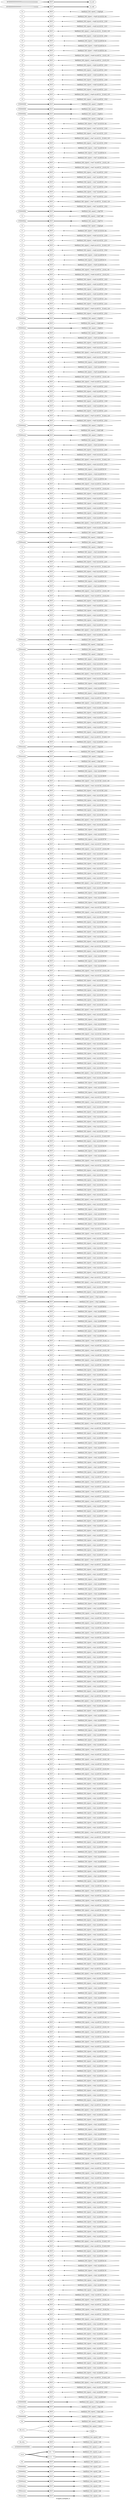 digraph "wrapped_multiplier_8" {
label="wrapped_multiplier_8";
rankdir="LR";
remincross=true;
n1 [ shape=diamond, label="boothmul_8x8_signed_1.Q1", color="black", fontcolor="black" ];
n2 [ shape=diamond, label="boothmul_8x8_signed_1.Q2", color="black", fontcolor="black" ];
n3 [ shape=diamond, label="boothmul_8x8_signed_1.Q3", color="black", fontcolor="black" ];
n4 [ shape=diamond, label="boothmul_8x8_signed_1.Q4", color="black", fontcolor="black" ];
n5 [ shape=diamond, label="boothmul_8x8_signed_1.Q5", color="black", fontcolor="black" ];
n6 [ shape=diamond, label="boothmul_8x8_signed_1.Q6", color="black", fontcolor="black" ];
n7 [ shape=diamond, label="boothmul_8x8_signed_1.Q7", color="black", fontcolor="black" ];
n8 [ shape=diamond, label="boothmul_8x8_signed_1.a", color="black", fontcolor="black" ];
n9 [ shape=diamond, label="boothmul_8x8_signed_1.a_in", color="black", fontcolor="black" ];
n10 [ shape=diamond, label="boothmul_8x8_signed_1.b_in", color="black", fontcolor="black" ];
n11 [ shape=diamond, label="boothmul_8x8_signed_1.c_out", color="black", fontcolor="black" ];
n12 [ shape=diamond, label="boothmul_8x8_signed_1.clk", color="black", fontcolor="black" ];
n13 [ shape=diamond, label="boothmul_8x8_signed_1.q0", color="black", fontcolor="black" ];
n14 [ shape=diamond, label="boothmul_8x8_signed_1.reset", color="black", fontcolor="black" ];
n15 [ shape=diamond, label="boothmul_8x8_signed_1.step1.Q", color="black", fontcolor="black" ];
n16 [ shape=diamond, label="boothmul_8x8_signed_1.step1.a", color="black", fontcolor="black" ];
n17 [ shape=diamond, label="boothmul_8x8_signed_1.step1.cq0", color="black", fontcolor="black" ];
n18 [ shape=diamond, label="boothmul_8x8_signed_1.step1.l8", color="black", fontcolor="black" ];
n19 [ shape=diamond, label="boothmul_8x8_signed_1.step1.myadd.a", color="black", fontcolor="black" ];
n20 [ shape=diamond, label="boothmul_8x8_signed_1.step1.myadd.cout", color="black", fontcolor="black" ];
n21 [ shape=diamond, label="boothmul_8x8_signed_1.step1.myadd.fa1._i0.i0", color="black", fontcolor="black" ];
n22 [ shape=diamond, label="boothmul_8x8_signed_1.step1.myadd.fa1._i0.i2", color="black", fontcolor="black" ];
n23 [ shape=diamond, label="boothmul_8x8_signed_1.step1.myadd.fa1._i0.xor2_0.i0", color="black", fontcolor="black" ];
n24 [ shape=diamond, label="boothmul_8x8_signed_1.step1.myadd.fa1._i0.xor2_1.i0", color="black", fontcolor="black" ];
n25 [ shape=diamond, label="boothmul_8x8_signed_1.step1.myadd.fa1._i1.i0", color="black", fontcolor="black" ];
n26 [ shape=diamond, label="boothmul_8x8_signed_1.step1.myadd.fa1._i1.o", color="black", fontcolor="black" ];
n27 [ shape=diamond, label="boothmul_8x8_signed_1.step1.myadd.fa1._i2.i1", color="black", fontcolor="black" ];
n28 [ shape=diamond, label="boothmul_8x8_signed_1.step1.myadd.fa1._i2.o", color="black", fontcolor="black" ];
n29 [ shape=diamond, label="boothmul_8x8_signed_1.step1.myadd.fa1._i3.i0", color="black", fontcolor="black" ];
n30 [ shape=diamond, label="boothmul_8x8_signed_1.step1.myadd.fa1._i3.i1", color="black", fontcolor="black" ];
n31 [ shape=diamond, label="boothmul_8x8_signed_1.step1.myadd.fa1._i3.o", color="black", fontcolor="black" ];
n32 [ shape=diamond, label="boothmul_8x8_signed_1.step1.myadd.fa1._i4.i0", color="black", fontcolor="black" ];
n33 [ shape=diamond, label="boothmul_8x8_signed_1.step1.myadd.fa1._i4.i1", color="black", fontcolor="black" ];
n34 [ shape=diamond, label="boothmul_8x8_signed_1.step1.myadd.fa1._i4.i2", color="black", fontcolor="black" ];
n35 [ shape=diamond, label="boothmul_8x8_signed_1.step1.myadd.fa1._i4.o", color="black", fontcolor="black" ];
n36 [ shape=diamond, label="boothmul_8x8_signed_1.step1.myadd.fa1._i4.or2_0.i0", color="black", fontcolor="black" ];
n37 [ shape=diamond, label="boothmul_8x8_signed_1.step1.myadd.fa1._i4.or2_0.i1", color="black", fontcolor="black" ];
n38 [ shape=diamond, label="boothmul_8x8_signed_1.step1.myadd.fa1._i4.or2_0.o", color="black", fontcolor="black" ];
n39 [ shape=diamond, label="boothmul_8x8_signed_1.step1.myadd.fa1._i4.or2_1.i0", color="black", fontcolor="black" ];
n40 [ shape=diamond, label="boothmul_8x8_signed_1.step1.myadd.fa1._i4.or2_1.i1", color="black", fontcolor="black" ];
n41 [ shape=diamond, label="boothmul_8x8_signed_1.step1.myadd.fa1._i4.or2_1.o", color="black", fontcolor="black" ];
n42 [ shape=diamond, label="boothmul_8x8_signed_1.step1.myadd.fa1._i4.t", color="black", fontcolor="black" ];
n43 [ shape=diamond, label="boothmul_8x8_signed_1.step1.myadd.fa1.cin", color="black", fontcolor="black" ];
n44 [ shape=diamond, label="boothmul_8x8_signed_1.step1.myadd.fa1.cout", color="black", fontcolor="black" ];
n45 [ shape=diamond, label="boothmul_8x8_signed_1.step1.myadd.fa1.i0", color="black", fontcolor="black" ];
n46 [ shape=diamond, label="boothmul_8x8_signed_1.step1.myadd.fa1.t0", color="black", fontcolor="black" ];
n47 [ shape=diamond, label="boothmul_8x8_signed_1.step1.myadd.fa1.t1", color="black", fontcolor="black" ];
n48 [ shape=diamond, label="boothmul_8x8_signed_1.step1.myadd.fa1.t2", color="black", fontcolor="black" ];
n49 [ shape=diamond, label="boothmul_8x8_signed_1.step1.myadd.fa2._i0.i0", color="black", fontcolor="black" ];
n50 [ shape=diamond, label="boothmul_8x8_signed_1.step1.myadd.fa2._i0.i2", color="black", fontcolor="black" ];
n51 [ shape=diamond, label="boothmul_8x8_signed_1.step1.myadd.fa2._i0.xor2_0.i0", color="black", fontcolor="black" ];
n52 [ shape=diamond, label="boothmul_8x8_signed_1.step1.myadd.fa2._i0.xor2_1.i0", color="black", fontcolor="black" ];
n53 [ shape=diamond, label="boothmul_8x8_signed_1.step1.myadd.fa2._i1.i0", color="black", fontcolor="black" ];
n54 [ shape=diamond, label="boothmul_8x8_signed_1.step1.myadd.fa2._i1.o", color="black", fontcolor="black" ];
n55 [ shape=diamond, label="boothmul_8x8_signed_1.step1.myadd.fa2._i2.i1", color="black", fontcolor="black" ];
n56 [ shape=diamond, label="boothmul_8x8_signed_1.step1.myadd.fa2._i2.o", color="black", fontcolor="black" ];
n57 [ shape=diamond, label="boothmul_8x8_signed_1.step1.myadd.fa2._i3.i0", color="black", fontcolor="black" ];
n58 [ shape=diamond, label="boothmul_8x8_signed_1.step1.myadd.fa2._i3.i1", color="black", fontcolor="black" ];
n59 [ shape=diamond, label="boothmul_8x8_signed_1.step1.myadd.fa2._i3.o", color="black", fontcolor="black" ];
n60 [ shape=diamond, label="boothmul_8x8_signed_1.step1.myadd.fa2._i4.i0", color="black", fontcolor="black" ];
n61 [ shape=diamond, label="boothmul_8x8_signed_1.step1.myadd.fa2._i4.i1", color="black", fontcolor="black" ];
n62 [ shape=diamond, label="boothmul_8x8_signed_1.step1.myadd.fa2._i4.i2", color="black", fontcolor="black" ];
n63 [ shape=diamond, label="boothmul_8x8_signed_1.step1.myadd.fa2._i4.o", color="black", fontcolor="black" ];
n64 [ shape=diamond, label="boothmul_8x8_signed_1.step1.myadd.fa2._i4.or2_0.i0", color="black", fontcolor="black" ];
n65 [ shape=diamond, label="boothmul_8x8_signed_1.step1.myadd.fa2._i4.or2_0.i1", color="black", fontcolor="black" ];
n66 [ shape=diamond, label="boothmul_8x8_signed_1.step1.myadd.fa2._i4.or2_0.o", color="black", fontcolor="black" ];
n67 [ shape=diamond, label="boothmul_8x8_signed_1.step1.myadd.fa2._i4.or2_1.i0", color="black", fontcolor="black" ];
n68 [ shape=diamond, label="boothmul_8x8_signed_1.step1.myadd.fa2._i4.or2_1.i1", color="black", fontcolor="black" ];
n69 [ shape=diamond, label="boothmul_8x8_signed_1.step1.myadd.fa2._i4.or2_1.o", color="black", fontcolor="black" ];
n70 [ shape=diamond, label="boothmul_8x8_signed_1.step1.myadd.fa2._i4.t", color="black", fontcolor="black" ];
n71 [ shape=diamond, label="boothmul_8x8_signed_1.step1.myadd.fa2.cin", color="black", fontcolor="black" ];
n72 [ shape=diamond, label="boothmul_8x8_signed_1.step1.myadd.fa2.cout", color="black", fontcolor="black" ];
n73 [ shape=diamond, label="boothmul_8x8_signed_1.step1.myadd.fa2.i0", color="black", fontcolor="black" ];
n74 [ shape=diamond, label="boothmul_8x8_signed_1.step1.myadd.fa2.t0", color="black", fontcolor="black" ];
n75 [ shape=diamond, label="boothmul_8x8_signed_1.step1.myadd.fa2.t1", color="black", fontcolor="black" ];
n76 [ shape=diamond, label="boothmul_8x8_signed_1.step1.myadd.fa2.t2", color="black", fontcolor="black" ];
n77 [ shape=diamond, label="boothmul_8x8_signed_1.step1.myadd.fa3._i0.i0", color="black", fontcolor="black" ];
n78 [ shape=diamond, label="boothmul_8x8_signed_1.step1.myadd.fa3._i0.i2", color="black", fontcolor="black" ];
n79 [ shape=diamond, label="boothmul_8x8_signed_1.step1.myadd.fa3._i0.xor2_0.i0", color="black", fontcolor="black" ];
n80 [ shape=diamond, label="boothmul_8x8_signed_1.step1.myadd.fa3._i0.xor2_1.i0", color="black", fontcolor="black" ];
n81 [ shape=diamond, label="boothmul_8x8_signed_1.step1.myadd.fa3._i1.i0", color="black", fontcolor="black" ];
n82 [ shape=diamond, label="boothmul_8x8_signed_1.step1.myadd.fa3._i1.o", color="black", fontcolor="black" ];
n83 [ shape=diamond, label="boothmul_8x8_signed_1.step1.myadd.fa3._i2.i1", color="black", fontcolor="black" ];
n84 [ shape=diamond, label="boothmul_8x8_signed_1.step1.myadd.fa3._i2.o", color="black", fontcolor="black" ];
n85 [ shape=diamond, label="boothmul_8x8_signed_1.step1.myadd.fa3._i3.i0", color="black", fontcolor="black" ];
n86 [ shape=diamond, label="boothmul_8x8_signed_1.step1.myadd.fa3._i3.i1", color="black", fontcolor="black" ];
n87 [ shape=diamond, label="boothmul_8x8_signed_1.step1.myadd.fa3._i3.o", color="black", fontcolor="black" ];
n88 [ shape=diamond, label="boothmul_8x8_signed_1.step1.myadd.fa3._i4.i0", color="black", fontcolor="black" ];
n89 [ shape=diamond, label="boothmul_8x8_signed_1.step1.myadd.fa3._i4.i1", color="black", fontcolor="black" ];
n90 [ shape=diamond, label="boothmul_8x8_signed_1.step1.myadd.fa3._i4.i2", color="black", fontcolor="black" ];
n91 [ shape=diamond, label="boothmul_8x8_signed_1.step1.myadd.fa3._i4.o", color="black", fontcolor="black" ];
n92 [ shape=diamond, label="boothmul_8x8_signed_1.step1.myadd.fa3._i4.or2_0.i0", color="black", fontcolor="black" ];
n93 [ shape=diamond, label="boothmul_8x8_signed_1.step1.myadd.fa3._i4.or2_0.i1", color="black", fontcolor="black" ];
n94 [ shape=diamond, label="boothmul_8x8_signed_1.step1.myadd.fa3._i4.or2_0.o", color="black", fontcolor="black" ];
n95 [ shape=diamond, label="boothmul_8x8_signed_1.step1.myadd.fa3._i4.or2_1.i0", color="black", fontcolor="black" ];
n96 [ shape=diamond, label="boothmul_8x8_signed_1.step1.myadd.fa3._i4.or2_1.i1", color="black", fontcolor="black" ];
n97 [ shape=diamond, label="boothmul_8x8_signed_1.step1.myadd.fa3._i4.or2_1.o", color="black", fontcolor="black" ];
n98 [ shape=diamond, label="boothmul_8x8_signed_1.step1.myadd.fa3._i4.t", color="black", fontcolor="black" ];
n99 [ shape=diamond, label="boothmul_8x8_signed_1.step1.myadd.fa3.cin", color="black", fontcolor="black" ];
n100 [ shape=diamond, label="boothmul_8x8_signed_1.step1.myadd.fa3.cout", color="black", fontcolor="black" ];
n101 [ shape=diamond, label="boothmul_8x8_signed_1.step1.myadd.fa3.i0", color="black", fontcolor="black" ];
n102 [ shape=diamond, label="boothmul_8x8_signed_1.step1.myadd.fa3.t0", color="black", fontcolor="black" ];
n103 [ shape=diamond, label="boothmul_8x8_signed_1.step1.myadd.fa3.t1", color="black", fontcolor="black" ];
n104 [ shape=diamond, label="boothmul_8x8_signed_1.step1.myadd.fa3.t2", color="black", fontcolor="black" ];
n105 [ shape=diamond, label="boothmul_8x8_signed_1.step1.myadd.fa4._i0.i0", color="black", fontcolor="black" ];
n106 [ shape=diamond, label="boothmul_8x8_signed_1.step1.myadd.fa4._i0.i2", color="black", fontcolor="black" ];
n107 [ shape=diamond, label="boothmul_8x8_signed_1.step1.myadd.fa4._i0.xor2_0.i0", color="black", fontcolor="black" ];
n108 [ shape=diamond, label="boothmul_8x8_signed_1.step1.myadd.fa4._i0.xor2_1.i0", color="black", fontcolor="black" ];
n109 [ shape=diamond, label="boothmul_8x8_signed_1.step1.myadd.fa4._i1.i0", color="black", fontcolor="black" ];
n110 [ shape=diamond, label="boothmul_8x8_signed_1.step1.myadd.fa4._i1.o", color="black", fontcolor="black" ];
n111 [ shape=diamond, label="boothmul_8x8_signed_1.step1.myadd.fa4._i2.i1", color="black", fontcolor="black" ];
n112 [ shape=diamond, label="boothmul_8x8_signed_1.step1.myadd.fa4._i2.o", color="black", fontcolor="black" ];
n113 [ shape=diamond, label="boothmul_8x8_signed_1.step1.myadd.fa4._i3.i0", color="black", fontcolor="black" ];
n114 [ shape=diamond, label="boothmul_8x8_signed_1.step1.myadd.fa4._i3.i1", color="black", fontcolor="black" ];
n115 [ shape=diamond, label="boothmul_8x8_signed_1.step1.myadd.fa4._i3.o", color="black", fontcolor="black" ];
n116 [ shape=diamond, label="boothmul_8x8_signed_1.step1.myadd.fa4._i4.i0", color="black", fontcolor="black" ];
n117 [ shape=diamond, label="boothmul_8x8_signed_1.step1.myadd.fa4._i4.i1", color="black", fontcolor="black" ];
n118 [ shape=diamond, label="boothmul_8x8_signed_1.step1.myadd.fa4._i4.i2", color="black", fontcolor="black" ];
n119 [ shape=diamond, label="boothmul_8x8_signed_1.step1.myadd.fa4._i4.o", color="black", fontcolor="black" ];
n120 [ shape=diamond, label="boothmul_8x8_signed_1.step1.myadd.fa4._i4.or2_0.i0", color="black", fontcolor="black" ];
n121 [ shape=diamond, label="boothmul_8x8_signed_1.step1.myadd.fa4._i4.or2_0.i1", color="black", fontcolor="black" ];
n122 [ shape=diamond, label="boothmul_8x8_signed_1.step1.myadd.fa4._i4.or2_0.o", color="black", fontcolor="black" ];
n123 [ shape=diamond, label="boothmul_8x8_signed_1.step1.myadd.fa4._i4.or2_1.i0", color="black", fontcolor="black" ];
n124 [ shape=diamond, label="boothmul_8x8_signed_1.step1.myadd.fa4._i4.or2_1.i1", color="black", fontcolor="black" ];
n125 [ shape=diamond, label="boothmul_8x8_signed_1.step1.myadd.fa4._i4.or2_1.o", color="black", fontcolor="black" ];
n126 [ shape=diamond, label="boothmul_8x8_signed_1.step1.myadd.fa4._i4.t", color="black", fontcolor="black" ];
n127 [ shape=diamond, label="boothmul_8x8_signed_1.step1.myadd.fa4.cin", color="black", fontcolor="black" ];
n128 [ shape=diamond, label="boothmul_8x8_signed_1.step1.myadd.fa4.cout", color="black", fontcolor="black" ];
n129 [ shape=diamond, label="boothmul_8x8_signed_1.step1.myadd.fa4.i0", color="black", fontcolor="black" ];
n130 [ shape=diamond, label="boothmul_8x8_signed_1.step1.myadd.fa4.t0", color="black", fontcolor="black" ];
n131 [ shape=diamond, label="boothmul_8x8_signed_1.step1.myadd.fa4.t1", color="black", fontcolor="black" ];
n132 [ shape=diamond, label="boothmul_8x8_signed_1.step1.myadd.fa4.t2", color="black", fontcolor="black" ];
n133 [ shape=diamond, label="boothmul_8x8_signed_1.step1.myadd.fa5._i0.i0", color="black", fontcolor="black" ];
n134 [ shape=diamond, label="boothmul_8x8_signed_1.step1.myadd.fa5._i0.i2", color="black", fontcolor="black" ];
n135 [ shape=diamond, label="boothmul_8x8_signed_1.step1.myadd.fa5._i0.xor2_0.i0", color="black", fontcolor="black" ];
n136 [ shape=diamond, label="boothmul_8x8_signed_1.step1.myadd.fa5._i0.xor2_1.i0", color="black", fontcolor="black" ];
n137 [ shape=diamond, label="boothmul_8x8_signed_1.step1.myadd.fa5._i1.i0", color="black", fontcolor="black" ];
n138 [ shape=diamond, label="boothmul_8x8_signed_1.step1.myadd.fa5._i1.o", color="black", fontcolor="black" ];
n139 [ shape=diamond, label="boothmul_8x8_signed_1.step1.myadd.fa5._i2.i1", color="black", fontcolor="black" ];
n140 [ shape=diamond, label="boothmul_8x8_signed_1.step1.myadd.fa5._i2.o", color="black", fontcolor="black" ];
n141 [ shape=diamond, label="boothmul_8x8_signed_1.step1.myadd.fa5._i3.i0", color="black", fontcolor="black" ];
n142 [ shape=diamond, label="boothmul_8x8_signed_1.step1.myadd.fa5._i3.i1", color="black", fontcolor="black" ];
n143 [ shape=diamond, label="boothmul_8x8_signed_1.step1.myadd.fa5._i3.o", color="black", fontcolor="black" ];
n144 [ shape=diamond, label="boothmul_8x8_signed_1.step1.myadd.fa5._i4.i0", color="black", fontcolor="black" ];
n145 [ shape=diamond, label="boothmul_8x8_signed_1.step1.myadd.fa5._i4.i1", color="black", fontcolor="black" ];
n146 [ shape=diamond, label="boothmul_8x8_signed_1.step1.myadd.fa5._i4.i2", color="black", fontcolor="black" ];
n147 [ shape=diamond, label="boothmul_8x8_signed_1.step1.myadd.fa5._i4.o", color="black", fontcolor="black" ];
n148 [ shape=diamond, label="boothmul_8x8_signed_1.step1.myadd.fa5._i4.or2_0.i0", color="black", fontcolor="black" ];
n149 [ shape=diamond, label="boothmul_8x8_signed_1.step1.myadd.fa5._i4.or2_0.i1", color="black", fontcolor="black" ];
n150 [ shape=diamond, label="boothmul_8x8_signed_1.step1.myadd.fa5._i4.or2_0.o", color="black", fontcolor="black" ];
n151 [ shape=diamond, label="boothmul_8x8_signed_1.step1.myadd.fa5._i4.or2_1.i0", color="black", fontcolor="black" ];
n152 [ shape=diamond, label="boothmul_8x8_signed_1.step1.myadd.fa5._i4.or2_1.i1", color="black", fontcolor="black" ];
n153 [ shape=diamond, label="boothmul_8x8_signed_1.step1.myadd.fa5._i4.or2_1.o", color="black", fontcolor="black" ];
n154 [ shape=diamond, label="boothmul_8x8_signed_1.step1.myadd.fa5._i4.t", color="black", fontcolor="black" ];
n155 [ shape=diamond, label="boothmul_8x8_signed_1.step1.myadd.fa5.cin", color="black", fontcolor="black" ];
n156 [ shape=diamond, label="boothmul_8x8_signed_1.step1.myadd.fa5.cout", color="black", fontcolor="black" ];
n157 [ shape=diamond, label="boothmul_8x8_signed_1.step1.myadd.fa5.i0", color="black", fontcolor="black" ];
n158 [ shape=diamond, label="boothmul_8x8_signed_1.step1.myadd.fa5.t0", color="black", fontcolor="black" ];
n159 [ shape=diamond, label="boothmul_8x8_signed_1.step1.myadd.fa5.t1", color="black", fontcolor="black" ];
n160 [ shape=diamond, label="boothmul_8x8_signed_1.step1.myadd.fa5.t2", color="black", fontcolor="black" ];
n161 [ shape=diamond, label="boothmul_8x8_signed_1.step1.myadd.fa6._i0.i0", color="black", fontcolor="black" ];
n162 [ shape=diamond, label="boothmul_8x8_signed_1.step1.myadd.fa6._i0.i2", color="black", fontcolor="black" ];
n163 [ shape=diamond, label="boothmul_8x8_signed_1.step1.myadd.fa6._i0.xor2_0.i0", color="black", fontcolor="black" ];
n164 [ shape=diamond, label="boothmul_8x8_signed_1.step1.myadd.fa6._i0.xor2_1.i0", color="black", fontcolor="black" ];
n165 [ shape=diamond, label="boothmul_8x8_signed_1.step1.myadd.fa6._i1.i0", color="black", fontcolor="black" ];
n166 [ shape=diamond, label="boothmul_8x8_signed_1.step1.myadd.fa6._i1.o", color="black", fontcolor="black" ];
n167 [ shape=diamond, label="boothmul_8x8_signed_1.step1.myadd.fa6._i2.i1", color="black", fontcolor="black" ];
n168 [ shape=diamond, label="boothmul_8x8_signed_1.step1.myadd.fa6._i2.o", color="black", fontcolor="black" ];
n169 [ shape=diamond, label="boothmul_8x8_signed_1.step1.myadd.fa6._i3.i0", color="black", fontcolor="black" ];
n170 [ shape=diamond, label="boothmul_8x8_signed_1.step1.myadd.fa6._i3.i1", color="black", fontcolor="black" ];
n171 [ shape=diamond, label="boothmul_8x8_signed_1.step1.myadd.fa6._i3.o", color="black", fontcolor="black" ];
n172 [ shape=diamond, label="boothmul_8x8_signed_1.step1.myadd.fa6._i4.i0", color="black", fontcolor="black" ];
n173 [ shape=diamond, label="boothmul_8x8_signed_1.step1.myadd.fa6._i4.i1", color="black", fontcolor="black" ];
n174 [ shape=diamond, label="boothmul_8x8_signed_1.step1.myadd.fa6._i4.i2", color="black", fontcolor="black" ];
n175 [ shape=diamond, label="boothmul_8x8_signed_1.step1.myadd.fa6._i4.o", color="black", fontcolor="black" ];
n176 [ shape=diamond, label="boothmul_8x8_signed_1.step1.myadd.fa6._i4.or2_0.i0", color="black", fontcolor="black" ];
n177 [ shape=diamond, label="boothmul_8x8_signed_1.step1.myadd.fa6._i4.or2_0.i1", color="black", fontcolor="black" ];
n178 [ shape=diamond, label="boothmul_8x8_signed_1.step1.myadd.fa6._i4.or2_0.o", color="black", fontcolor="black" ];
n179 [ shape=diamond, label="boothmul_8x8_signed_1.step1.myadd.fa6._i4.or2_1.i0", color="black", fontcolor="black" ];
n180 [ shape=diamond, label="boothmul_8x8_signed_1.step1.myadd.fa6._i4.or2_1.i1", color="black", fontcolor="black" ];
n181 [ shape=diamond, label="boothmul_8x8_signed_1.step1.myadd.fa6._i4.or2_1.o", color="black", fontcolor="black" ];
n182 [ shape=diamond, label="boothmul_8x8_signed_1.step1.myadd.fa6._i4.t", color="black", fontcolor="black" ];
n183 [ shape=diamond, label="boothmul_8x8_signed_1.step1.myadd.fa6.cin", color="black", fontcolor="black" ];
n184 [ shape=diamond, label="boothmul_8x8_signed_1.step1.myadd.fa6.cout", color="black", fontcolor="black" ];
n185 [ shape=diamond, label="boothmul_8x8_signed_1.step1.myadd.fa6.i0", color="black", fontcolor="black" ];
n186 [ shape=diamond, label="boothmul_8x8_signed_1.step1.myadd.fa6.t0", color="black", fontcolor="black" ];
n187 [ shape=diamond, label="boothmul_8x8_signed_1.step1.myadd.fa6.t1", color="black", fontcolor="black" ];
n188 [ shape=diamond, label="boothmul_8x8_signed_1.step1.myadd.fa6.t2", color="black", fontcolor="black" ];
n189 [ shape=diamond, label="boothmul_8x8_signed_1.step1.myadd.fa7._i0.i0", color="black", fontcolor="black" ];
n190 [ shape=diamond, label="boothmul_8x8_signed_1.step1.myadd.fa7._i0.i2", color="black", fontcolor="black" ];
n191 [ shape=diamond, label="boothmul_8x8_signed_1.step1.myadd.fa7._i0.xor2_0.i0", color="black", fontcolor="black" ];
n192 [ shape=diamond, label="boothmul_8x8_signed_1.step1.myadd.fa7._i0.xor2_1.i0", color="black", fontcolor="black" ];
n193 [ shape=diamond, label="boothmul_8x8_signed_1.step1.myadd.fa7._i1.i0", color="black", fontcolor="black" ];
n194 [ shape=diamond, label="boothmul_8x8_signed_1.step1.myadd.fa7._i1.o", color="black", fontcolor="black" ];
n195 [ shape=diamond, label="boothmul_8x8_signed_1.step1.myadd.fa7._i2.i1", color="black", fontcolor="black" ];
n196 [ shape=diamond, label="boothmul_8x8_signed_1.step1.myadd.fa7._i2.o", color="black", fontcolor="black" ];
n197 [ shape=diamond, label="boothmul_8x8_signed_1.step1.myadd.fa7._i3.i0", color="black", fontcolor="black" ];
n198 [ shape=diamond, label="boothmul_8x8_signed_1.step1.myadd.fa7._i3.i1", color="black", fontcolor="black" ];
n199 [ shape=diamond, label="boothmul_8x8_signed_1.step1.myadd.fa7._i3.o", color="black", fontcolor="black" ];
n200 [ shape=diamond, label="boothmul_8x8_signed_1.step1.myadd.fa7._i4.i0", color="black", fontcolor="black" ];
n201 [ shape=diamond, label="boothmul_8x8_signed_1.step1.myadd.fa7._i4.i1", color="black", fontcolor="black" ];
n202 [ shape=diamond, label="boothmul_8x8_signed_1.step1.myadd.fa7._i4.i2", color="black", fontcolor="black" ];
n203 [ shape=diamond, label="boothmul_8x8_signed_1.step1.myadd.fa7._i4.o", color="black", fontcolor="black" ];
n204 [ shape=diamond, label="boothmul_8x8_signed_1.step1.myadd.fa7._i4.or2_0.i0", color="black", fontcolor="black" ];
n205 [ shape=diamond, label="boothmul_8x8_signed_1.step1.myadd.fa7._i4.or2_0.i1", color="black", fontcolor="black" ];
n206 [ shape=diamond, label="boothmul_8x8_signed_1.step1.myadd.fa7._i4.or2_0.o", color="black", fontcolor="black" ];
n207 [ shape=diamond, label="boothmul_8x8_signed_1.step1.myadd.fa7._i4.or2_1.i0", color="black", fontcolor="black" ];
n208 [ shape=diamond, label="boothmul_8x8_signed_1.step1.myadd.fa7._i4.or2_1.i1", color="black", fontcolor="black" ];
n209 [ shape=diamond, label="boothmul_8x8_signed_1.step1.myadd.fa7._i4.or2_1.o", color="black", fontcolor="black" ];
n210 [ shape=diamond, label="boothmul_8x8_signed_1.step1.myadd.fa7._i4.t", color="black", fontcolor="black" ];
n211 [ shape=diamond, label="boothmul_8x8_signed_1.step1.myadd.fa7.cin", color="black", fontcolor="black" ];
n212 [ shape=diamond, label="boothmul_8x8_signed_1.step1.myadd.fa7.cout", color="black", fontcolor="black" ];
n213 [ shape=diamond, label="boothmul_8x8_signed_1.step1.myadd.fa7.i0", color="black", fontcolor="black" ];
n214 [ shape=diamond, label="boothmul_8x8_signed_1.step1.myadd.fa7.t0", color="black", fontcolor="black" ];
n215 [ shape=diamond, label="boothmul_8x8_signed_1.step1.myadd.fa7.t1", color="black", fontcolor="black" ];
n216 [ shape=diamond, label="boothmul_8x8_signed_1.step1.myadd.fa7.t2", color="black", fontcolor="black" ];
n217 [ shape=diamond, label="boothmul_8x8_signed_1.step1.myadd.fa8._i0.i0", color="black", fontcolor="black" ];
n218 [ shape=diamond, label="boothmul_8x8_signed_1.step1.myadd.fa8._i0.i2", color="black", fontcolor="black" ];
n219 [ shape=diamond, label="boothmul_8x8_signed_1.step1.myadd.fa8._i0.xor2_0.i0", color="black", fontcolor="black" ];
n220 [ shape=diamond, label="boothmul_8x8_signed_1.step1.myadd.fa8._i0.xor2_1.i0", color="black", fontcolor="black" ];
n221 [ shape=diamond, label="boothmul_8x8_signed_1.step1.myadd.fa8._i1.i0", color="black", fontcolor="black" ];
n222 [ shape=diamond, label="boothmul_8x8_signed_1.step1.myadd.fa8._i1.o", color="black", fontcolor="black" ];
n223 [ shape=diamond, label="boothmul_8x8_signed_1.step1.myadd.fa8._i2.i1", color="black", fontcolor="black" ];
n224 [ shape=diamond, label="boothmul_8x8_signed_1.step1.myadd.fa8._i2.o", color="black", fontcolor="black" ];
n225 [ shape=diamond, label="boothmul_8x8_signed_1.step1.myadd.fa8._i3.i0", color="black", fontcolor="black" ];
n226 [ shape=diamond, label="boothmul_8x8_signed_1.step1.myadd.fa8._i3.i1", color="black", fontcolor="black" ];
n227 [ shape=diamond, label="boothmul_8x8_signed_1.step1.myadd.fa8._i3.o", color="black", fontcolor="black" ];
n228 [ shape=diamond, label="boothmul_8x8_signed_1.step1.myadd.fa8._i4.i0", color="black", fontcolor="black" ];
n229 [ shape=diamond, label="boothmul_8x8_signed_1.step1.myadd.fa8._i4.i1", color="black", fontcolor="black" ];
n230 [ shape=diamond, label="boothmul_8x8_signed_1.step1.myadd.fa8._i4.i2", color="black", fontcolor="black" ];
n231 [ shape=diamond, label="boothmul_8x8_signed_1.step1.myadd.fa8._i4.o", color="black", fontcolor="black" ];
n232 [ shape=diamond, label="boothmul_8x8_signed_1.step1.myadd.fa8._i4.or2_0.i0", color="black", fontcolor="black" ];
n233 [ shape=diamond, label="boothmul_8x8_signed_1.step1.myadd.fa8._i4.or2_0.i1", color="black", fontcolor="black" ];
n234 [ shape=diamond, label="boothmul_8x8_signed_1.step1.myadd.fa8._i4.or2_0.o", color="black", fontcolor="black" ];
n235 [ shape=diamond, label="boothmul_8x8_signed_1.step1.myadd.fa8._i4.or2_1.i0", color="black", fontcolor="black" ];
n236 [ shape=diamond, label="boothmul_8x8_signed_1.step1.myadd.fa8._i4.or2_1.i1", color="black", fontcolor="black" ];
n237 [ shape=diamond, label="boothmul_8x8_signed_1.step1.myadd.fa8._i4.or2_1.o", color="black", fontcolor="black" ];
n238 [ shape=diamond, label="boothmul_8x8_signed_1.step1.myadd.fa8._i4.t", color="black", fontcolor="black" ];
n239 [ shape=diamond, label="boothmul_8x8_signed_1.step1.myadd.fa8.cin", color="black", fontcolor="black" ];
n240 [ shape=diamond, label="boothmul_8x8_signed_1.step1.myadd.fa8.cout", color="black", fontcolor="black" ];
n241 [ shape=diamond, label="boothmul_8x8_signed_1.step1.myadd.fa8.i0", color="black", fontcolor="black" ];
n242 [ shape=diamond, label="boothmul_8x8_signed_1.step1.myadd.fa8.t0", color="black", fontcolor="black" ];
n243 [ shape=diamond, label="boothmul_8x8_signed_1.step1.myadd.fa8.t1", color="black", fontcolor="black" ];
n244 [ shape=diamond, label="boothmul_8x8_signed_1.step1.myadd.fa8.t2", color="black", fontcolor="black" ];
n245 [ shape=diamond, label="boothmul_8x8_signed_1.step1.myadd.q", color="black", fontcolor="black" ];
n246 [ shape=diamond, label="boothmul_8x8_signed_1.step1.mysub.a", color="black", fontcolor="black" ];
n247 [ shape=diamond, label="boothmul_8x8_signed_1.step1.mysub.fa1._i0.i0", color="black", fontcolor="black" ];
n248 [ shape=diamond, label="boothmul_8x8_signed_1.step1.mysub.fa1._i0.i2", color="black", fontcolor="black" ];
n249 [ shape=diamond, label="boothmul_8x8_signed_1.step1.mysub.fa1._i0.xor2_0.i0", color="black", fontcolor="black" ];
n250 [ shape=diamond, label="boothmul_8x8_signed_1.step1.mysub.fa1._i0.xor2_1.i0", color="black", fontcolor="black" ];
n251 [ shape=diamond, label="boothmul_8x8_signed_1.step1.mysub.fa1._i1.i0", color="black", fontcolor="black" ];
n252 [ shape=diamond, label="boothmul_8x8_signed_1.step1.mysub.fa1._i1.o", color="black", fontcolor="black" ];
n253 [ shape=diamond, label="boothmul_8x8_signed_1.step1.mysub.fa1._i2.i1", color="black", fontcolor="black" ];
n254 [ shape=diamond, label="boothmul_8x8_signed_1.step1.mysub.fa1._i3.i0", color="black", fontcolor="black" ];
n255 [ shape=diamond, label="boothmul_8x8_signed_1.step1.mysub.fa1._i3.i1", color="black", fontcolor="black" ];
n256 [ shape=diamond, label="boothmul_8x8_signed_1.step1.mysub.fa1._i3.o", color="black", fontcolor="black" ];
n257 [ shape=diamond, label="boothmul_8x8_signed_1.step1.mysub.fa1._i4.i0", color="black", fontcolor="black" ];
n258 [ shape=diamond, label="boothmul_8x8_signed_1.step1.mysub.fa1._i4.i2", color="black", fontcolor="black" ];
n259 [ shape=diamond, label="boothmul_8x8_signed_1.step1.mysub.fa1._i4.or2_0.i0", color="black", fontcolor="black" ];
n260 [ shape=diamond, label="boothmul_8x8_signed_1.step1.mysub.fa1._i4.or2_1.i0", color="black", fontcolor="black" ];
n261 [ shape=diamond, label="boothmul_8x8_signed_1.step1.mysub.fa1.cin", color="black", fontcolor="black" ];
n262 [ shape=diamond, label="boothmul_8x8_signed_1.step1.mysub.fa1.i0", color="black", fontcolor="black" ];
n263 [ shape=diamond, label="boothmul_8x8_signed_1.step1.mysub.fa1.t0", color="black", fontcolor="black" ];
n264 [ shape=diamond, label="boothmul_8x8_signed_1.step1.mysub.fa1.t2", color="black", fontcolor="black" ];
n265 [ shape=diamond, label="boothmul_8x8_signed_1.step1.mysub.fa2._i0.i0", color="black", fontcolor="black" ];
n266 [ shape=diamond, label="boothmul_8x8_signed_1.step1.mysub.fa2._i0.xor2_0.i0", color="black", fontcolor="black" ];
n267 [ shape=diamond, label="boothmul_8x8_signed_1.step1.mysub.fa2._i1.i0", color="black", fontcolor="black" ];
n268 [ shape=diamond, label="boothmul_8x8_signed_1.step1.mysub.fa2._i1.o", color="black", fontcolor="black" ];
n269 [ shape=diamond, label="boothmul_8x8_signed_1.step1.mysub.fa2._i3.i1", color="black", fontcolor="black" ];
n270 [ shape=diamond, label="boothmul_8x8_signed_1.step1.mysub.fa2._i3.o", color="black", fontcolor="black" ];
n271 [ shape=diamond, label="boothmul_8x8_signed_1.step1.mysub.fa2._i4.i0", color="black", fontcolor="black" ];
n272 [ shape=diamond, label="boothmul_8x8_signed_1.step1.mysub.fa2._i4.i2", color="black", fontcolor="black" ];
n273 [ shape=diamond, label="boothmul_8x8_signed_1.step1.mysub.fa2._i4.or2_0.i0", color="black", fontcolor="black" ];
n274 [ shape=diamond, label="boothmul_8x8_signed_1.step1.mysub.fa2._i4.or2_1.i0", color="black", fontcolor="black" ];
n275 [ shape=diamond, label="boothmul_8x8_signed_1.step1.mysub.fa2.i0", color="black", fontcolor="black" ];
n276 [ shape=diamond, label="boothmul_8x8_signed_1.step1.mysub.fa2.t0", color="black", fontcolor="black" ];
n277 [ shape=diamond, label="boothmul_8x8_signed_1.step1.mysub.fa2.t2", color="black", fontcolor="black" ];
n278 [ shape=diamond, label="boothmul_8x8_signed_1.step1.mysub.fa3._i0.i0", color="black", fontcolor="black" ];
n279 [ shape=diamond, label="boothmul_8x8_signed_1.step1.mysub.fa3._i0.xor2_0.i0", color="black", fontcolor="black" ];
n280 [ shape=diamond, label="boothmul_8x8_signed_1.step1.mysub.fa3._i1.i0", color="black", fontcolor="black" ];
n281 [ shape=diamond, label="boothmul_8x8_signed_1.step1.mysub.fa3._i1.o", color="black", fontcolor="black" ];
n282 [ shape=diamond, label="boothmul_8x8_signed_1.step1.mysub.fa3._i3.i1", color="black", fontcolor="black" ];
n283 [ shape=diamond, label="boothmul_8x8_signed_1.step1.mysub.fa3._i3.o", color="black", fontcolor="black" ];
n284 [ shape=diamond, label="boothmul_8x8_signed_1.step1.mysub.fa3._i4.i0", color="black", fontcolor="black" ];
n285 [ shape=diamond, label="boothmul_8x8_signed_1.step1.mysub.fa3._i4.i2", color="black", fontcolor="black" ];
n286 [ shape=diamond, label="boothmul_8x8_signed_1.step1.mysub.fa3._i4.or2_0.i0", color="black", fontcolor="black" ];
n287 [ shape=diamond, label="boothmul_8x8_signed_1.step1.mysub.fa3._i4.or2_1.i0", color="black", fontcolor="black" ];
n288 [ shape=diamond, label="boothmul_8x8_signed_1.step1.mysub.fa3.i0", color="black", fontcolor="black" ];
n289 [ shape=diamond, label="boothmul_8x8_signed_1.step1.mysub.fa3.t0", color="black", fontcolor="black" ];
n290 [ shape=diamond, label="boothmul_8x8_signed_1.step1.mysub.fa3.t2", color="black", fontcolor="black" ];
n291 [ shape=diamond, label="boothmul_8x8_signed_1.step1.mysub.fa4._i0.i0", color="black", fontcolor="black" ];
n292 [ shape=diamond, label="boothmul_8x8_signed_1.step1.mysub.fa4._i0.xor2_0.i0", color="black", fontcolor="black" ];
n293 [ shape=diamond, label="boothmul_8x8_signed_1.step1.mysub.fa4._i1.i0", color="black", fontcolor="black" ];
n294 [ shape=diamond, label="boothmul_8x8_signed_1.step1.mysub.fa4._i1.o", color="black", fontcolor="black" ];
n295 [ shape=diamond, label="boothmul_8x8_signed_1.step1.mysub.fa4._i3.i1", color="black", fontcolor="black" ];
n296 [ shape=diamond, label="boothmul_8x8_signed_1.step1.mysub.fa4._i3.o", color="black", fontcolor="black" ];
n297 [ shape=diamond, label="boothmul_8x8_signed_1.step1.mysub.fa4._i4.i0", color="black", fontcolor="black" ];
n298 [ shape=diamond, label="boothmul_8x8_signed_1.step1.mysub.fa4._i4.i2", color="black", fontcolor="black" ];
n299 [ shape=diamond, label="boothmul_8x8_signed_1.step1.mysub.fa4._i4.or2_0.i0", color="black", fontcolor="black" ];
n300 [ shape=diamond, label="boothmul_8x8_signed_1.step1.mysub.fa4._i4.or2_1.i0", color="black", fontcolor="black" ];
n301 [ shape=diamond, label="boothmul_8x8_signed_1.step1.mysub.fa4.i0", color="black", fontcolor="black" ];
n302 [ shape=diamond, label="boothmul_8x8_signed_1.step1.mysub.fa4.t0", color="black", fontcolor="black" ];
n303 [ shape=diamond, label="boothmul_8x8_signed_1.step1.mysub.fa4.t2", color="black", fontcolor="black" ];
n304 [ shape=diamond, label="boothmul_8x8_signed_1.step1.mysub.fa5._i0.i0", color="black", fontcolor="black" ];
n305 [ shape=diamond, label="boothmul_8x8_signed_1.step1.mysub.fa5._i0.xor2_0.i0", color="black", fontcolor="black" ];
n306 [ shape=diamond, label="boothmul_8x8_signed_1.step1.mysub.fa5._i1.i0", color="black", fontcolor="black" ];
n307 [ shape=diamond, label="boothmul_8x8_signed_1.step1.mysub.fa5._i1.o", color="black", fontcolor="black" ];
n308 [ shape=diamond, label="boothmul_8x8_signed_1.step1.mysub.fa5._i3.i1", color="black", fontcolor="black" ];
n309 [ shape=diamond, label="boothmul_8x8_signed_1.step1.mysub.fa5._i3.o", color="black", fontcolor="black" ];
n310 [ shape=diamond, label="boothmul_8x8_signed_1.step1.mysub.fa5._i4.i0", color="black", fontcolor="black" ];
n311 [ shape=diamond, label="boothmul_8x8_signed_1.step1.mysub.fa5._i4.i2", color="black", fontcolor="black" ];
n312 [ shape=diamond, label="boothmul_8x8_signed_1.step1.mysub.fa5._i4.or2_0.i0", color="black", fontcolor="black" ];
n313 [ shape=diamond, label="boothmul_8x8_signed_1.step1.mysub.fa5._i4.or2_1.i0", color="black", fontcolor="black" ];
n314 [ shape=diamond, label="boothmul_8x8_signed_1.step1.mysub.fa5.i0", color="black", fontcolor="black" ];
n315 [ shape=diamond, label="boothmul_8x8_signed_1.step1.mysub.fa5.t0", color="black", fontcolor="black" ];
n316 [ shape=diamond, label="boothmul_8x8_signed_1.step1.mysub.fa5.t2", color="black", fontcolor="black" ];
n317 [ shape=diamond, label="boothmul_8x8_signed_1.step1.mysub.fa6._i0.i0", color="black", fontcolor="black" ];
n318 [ shape=diamond, label="boothmul_8x8_signed_1.step1.mysub.fa6._i0.xor2_0.i0", color="black", fontcolor="black" ];
n319 [ shape=diamond, label="boothmul_8x8_signed_1.step1.mysub.fa6._i1.i0", color="black", fontcolor="black" ];
n320 [ shape=diamond, label="boothmul_8x8_signed_1.step1.mysub.fa6._i1.o", color="black", fontcolor="black" ];
n321 [ shape=diamond, label="boothmul_8x8_signed_1.step1.mysub.fa6._i3.i1", color="black", fontcolor="black" ];
n322 [ shape=diamond, label="boothmul_8x8_signed_1.step1.mysub.fa6._i3.o", color="black", fontcolor="black" ];
n323 [ shape=diamond, label="boothmul_8x8_signed_1.step1.mysub.fa6._i4.i0", color="black", fontcolor="black" ];
n324 [ shape=diamond, label="boothmul_8x8_signed_1.step1.mysub.fa6._i4.i2", color="black", fontcolor="black" ];
n325 [ shape=diamond, label="boothmul_8x8_signed_1.step1.mysub.fa6._i4.or2_0.i0", color="black", fontcolor="black" ];
n326 [ shape=diamond, label="boothmul_8x8_signed_1.step1.mysub.fa6._i4.or2_1.i0", color="black", fontcolor="black" ];
n327 [ shape=diamond, label="boothmul_8x8_signed_1.step1.mysub.fa6.i0", color="black", fontcolor="black" ];
n328 [ shape=diamond, label="boothmul_8x8_signed_1.step1.mysub.fa6.t0", color="black", fontcolor="black" ];
n329 [ shape=diamond, label="boothmul_8x8_signed_1.step1.mysub.fa6.t2", color="black", fontcolor="black" ];
n330 [ shape=diamond, label="boothmul_8x8_signed_1.step1.mysub.fa7._i0.i0", color="black", fontcolor="black" ];
n331 [ shape=diamond, label="boothmul_8x8_signed_1.step1.mysub.fa7._i0.xor2_0.i0", color="black", fontcolor="black" ];
n332 [ shape=diamond, label="boothmul_8x8_signed_1.step1.mysub.fa7._i1.i0", color="black", fontcolor="black" ];
n333 [ shape=diamond, label="boothmul_8x8_signed_1.step1.mysub.fa7._i1.o", color="black", fontcolor="black" ];
n334 [ shape=diamond, label="boothmul_8x8_signed_1.step1.mysub.fa7._i3.i1", color="black", fontcolor="black" ];
n335 [ shape=diamond, label="boothmul_8x8_signed_1.step1.mysub.fa7._i3.o", color="black", fontcolor="black" ];
n336 [ shape=diamond, label="boothmul_8x8_signed_1.step1.mysub.fa7._i4.i0", color="black", fontcolor="black" ];
n337 [ shape=diamond, label="boothmul_8x8_signed_1.step1.mysub.fa7._i4.i2", color="black", fontcolor="black" ];
n338 [ shape=diamond, label="boothmul_8x8_signed_1.step1.mysub.fa7._i4.or2_0.i0", color="black", fontcolor="black" ];
n339 [ shape=diamond, label="boothmul_8x8_signed_1.step1.mysub.fa7._i4.or2_1.i0", color="black", fontcolor="black" ];
n340 [ shape=diamond, label="boothmul_8x8_signed_1.step1.mysub.fa7.i0", color="black", fontcolor="black" ];
n341 [ shape=diamond, label="boothmul_8x8_signed_1.step1.mysub.fa7.t0", color="black", fontcolor="black" ];
n342 [ shape=diamond, label="boothmul_8x8_signed_1.step1.mysub.fa7.t2", color="black", fontcolor="black" ];
n343 [ shape=diamond, label="boothmul_8x8_signed_1.step1.mysub.fa8._i0.i0", color="black", fontcolor="black" ];
n344 [ shape=diamond, label="boothmul_8x8_signed_1.step1.mysub.fa8._i0.xor2_0.i0", color="black", fontcolor="black" ];
n345 [ shape=diamond, label="boothmul_8x8_signed_1.step1.mysub.fa8._i1.i0", color="black", fontcolor="black" ];
n346 [ shape=diamond, label="boothmul_8x8_signed_1.step1.mysub.fa8._i1.o", color="black", fontcolor="black" ];
n347 [ shape=diamond, label="boothmul_8x8_signed_1.step1.mysub.fa8._i3.i1", color="black", fontcolor="black" ];
n348 [ shape=diamond, label="boothmul_8x8_signed_1.step1.mysub.fa8._i3.o", color="black", fontcolor="black" ];
n349 [ shape=diamond, label="boothmul_8x8_signed_1.step1.mysub.fa8._i4.i0", color="black", fontcolor="black" ];
n350 [ shape=diamond, label="boothmul_8x8_signed_1.step1.mysub.fa8._i4.i2", color="black", fontcolor="black" ];
n351 [ shape=diamond, label="boothmul_8x8_signed_1.step1.mysub.fa8._i4.or2_0.i0", color="black", fontcolor="black" ];
n352 [ shape=diamond, label="boothmul_8x8_signed_1.step1.mysub.fa8._i4.or2_1.i0", color="black", fontcolor="black" ];
n353 [ shape=diamond, label="boothmul_8x8_signed_1.step1.mysub.fa8.i0", color="black", fontcolor="black" ];
n354 [ shape=diamond, label="boothmul_8x8_signed_1.step1.mysub.fa8.t0", color="black", fontcolor="black" ];
n355 [ shape=diamond, label="boothmul_8x8_signed_1.step1.mysub.fa8.t2", color="black", fontcolor="black" ];
n356 [ shape=diamond, label="boothmul_8x8_signed_1.step1.q0", color="black", fontcolor="black" ];
n357 [ shape=diamond, label="boothmul_8x8_signed_1.step2.Q", color="black", fontcolor="black" ];
n358 [ shape=diamond, label="boothmul_8x8_signed_1.step2.cq0", color="black", fontcolor="black" ];
n359 [ shape=diamond, label="boothmul_8x8_signed_1.step2.l8", color="black", fontcolor="black" ];
n360 [ shape=diamond, label="boothmul_8x8_signed_1.step2.myadd.fa1._i0.i2", color="black", fontcolor="black" ];
n361 [ shape=diamond, label="boothmul_8x8_signed_1.step2.myadd.fa1._i0.xor2_1.i0", color="black", fontcolor="black" ];
n362 [ shape=diamond, label="boothmul_8x8_signed_1.step2.myadd.fa1._i2.i1", color="black", fontcolor="black" ];
n363 [ shape=diamond, label="boothmul_8x8_signed_1.step2.myadd.fa1._i2.o", color="black", fontcolor="black" ];
n364 [ shape=diamond, label="boothmul_8x8_signed_1.step2.myadd.fa1._i3.i0", color="black", fontcolor="black" ];
n365 [ shape=diamond, label="boothmul_8x8_signed_1.step2.myadd.fa1._i3.o", color="black", fontcolor="black" ];
n366 [ shape=diamond, label="boothmul_8x8_signed_1.step2.myadd.fa1._i4.i1", color="black", fontcolor="black" ];
n367 [ shape=diamond, label="boothmul_8x8_signed_1.step2.myadd.fa1._i4.i2", color="black", fontcolor="black" ];
n368 [ shape=diamond, label="boothmul_8x8_signed_1.step2.myadd.fa1._i4.or2_0.i1", color="black", fontcolor="black" ];
n369 [ shape=diamond, label="boothmul_8x8_signed_1.step2.myadd.fa1._i4.or2_1.i0", color="black", fontcolor="black" ];
n370 [ shape=diamond, label="boothmul_8x8_signed_1.step2.myadd.fa1.cin", color="black", fontcolor="black" ];
n371 [ shape=diamond, label="boothmul_8x8_signed_1.step2.myadd.fa1.t1", color="black", fontcolor="black" ];
n372 [ shape=diamond, label="boothmul_8x8_signed_1.step2.myadd.fa1.t2", color="black", fontcolor="black" ];
n373 [ shape=diamond, label="boothmul_8x8_signed_1.step2.mysub.fa1._i0.i2", color="black", fontcolor="black" ];
n374 [ shape=diamond, label="boothmul_8x8_signed_1.step2.mysub.fa1._i0.xor2_1.i0", color="black", fontcolor="black" ];
n375 [ shape=diamond, label="boothmul_8x8_signed_1.step2.mysub.fa1._i2.i1", color="black", fontcolor="black" ];
n376 [ shape=diamond, label="boothmul_8x8_signed_1.step2.mysub.fa1._i3.i0", color="black", fontcolor="black" ];
n377 [ shape=diamond, label="boothmul_8x8_signed_1.step2.mysub.fa1.cin", color="black", fontcolor="black" ];
n378 [ shape=diamond, label="boothmul_8x8_signed_1.step2.q0", color="black", fontcolor="black" ];
n379 [ shape=diamond, label="boothmul_8x8_signed_1.step3.Q", color="black", fontcolor="black" ];
n380 [ shape=diamond, label="boothmul_8x8_signed_1.step3.cq0", color="black", fontcolor="black" ];
n381 [ shape=diamond, label="boothmul_8x8_signed_1.step3.l8", color="black", fontcolor="black" ];
n382 [ shape=diamond, label="boothmul_8x8_signed_1.step3.myadd.fa1._i0.i2", color="black", fontcolor="black" ];
n383 [ shape=diamond, label="boothmul_8x8_signed_1.step3.myadd.fa1._i0.xor2_1.i0", color="black", fontcolor="black" ];
n384 [ shape=diamond, label="boothmul_8x8_signed_1.step3.myadd.fa1._i2.i1", color="black", fontcolor="black" ];
n385 [ shape=diamond, label="boothmul_8x8_signed_1.step3.myadd.fa1._i2.o", color="black", fontcolor="black" ];
n386 [ shape=diamond, label="boothmul_8x8_signed_1.step3.myadd.fa1._i3.i0", color="black", fontcolor="black" ];
n387 [ shape=diamond, label="boothmul_8x8_signed_1.step3.myadd.fa1._i3.o", color="black", fontcolor="black" ];
n388 [ shape=diamond, label="boothmul_8x8_signed_1.step3.myadd.fa1._i4.i1", color="black", fontcolor="black" ];
n389 [ shape=diamond, label="boothmul_8x8_signed_1.step3.myadd.fa1._i4.i2", color="black", fontcolor="black" ];
n390 [ shape=diamond, label="boothmul_8x8_signed_1.step3.myadd.fa1._i4.or2_0.i1", color="black", fontcolor="black" ];
n391 [ shape=diamond, label="boothmul_8x8_signed_1.step3.myadd.fa1._i4.or2_1.i0", color="black", fontcolor="black" ];
n392 [ shape=diamond, label="boothmul_8x8_signed_1.step3.myadd.fa1.cin", color="black", fontcolor="black" ];
n393 [ shape=diamond, label="boothmul_8x8_signed_1.step3.myadd.fa1.t1", color="black", fontcolor="black" ];
n394 [ shape=diamond, label="boothmul_8x8_signed_1.step3.myadd.fa1.t2", color="black", fontcolor="black" ];
n395 [ shape=diamond, label="boothmul_8x8_signed_1.step3.mysub.fa1._i0.i2", color="black", fontcolor="black" ];
n396 [ shape=diamond, label="boothmul_8x8_signed_1.step3.mysub.fa1._i0.xor2_1.i0", color="black", fontcolor="black" ];
n397 [ shape=diamond, label="boothmul_8x8_signed_1.step3.mysub.fa1._i2.i1", color="black", fontcolor="black" ];
n398 [ shape=diamond, label="boothmul_8x8_signed_1.step3.mysub.fa1._i3.i0", color="black", fontcolor="black" ];
n399 [ shape=diamond, label="boothmul_8x8_signed_1.step3.mysub.fa1.cin", color="black", fontcolor="black" ];
n400 [ shape=diamond, label="boothmul_8x8_signed_1.step3.q0", color="black", fontcolor="black" ];
n401 [ shape=diamond, label="boothmul_8x8_signed_1.step4.Q", color="black", fontcolor="black" ];
n402 [ shape=diamond, label="boothmul_8x8_signed_1.step4.cq0", color="black", fontcolor="black" ];
n403 [ shape=diamond, label="boothmul_8x8_signed_1.step4.l8", color="black", fontcolor="black" ];
n404 [ shape=diamond, label="boothmul_8x8_signed_1.step4.myadd.fa1._i0.i2", color="black", fontcolor="black" ];
n405 [ shape=diamond, label="boothmul_8x8_signed_1.step4.myadd.fa1._i0.xor2_1.i0", color="black", fontcolor="black" ];
n406 [ shape=diamond, label="boothmul_8x8_signed_1.step4.myadd.fa1._i2.i1", color="black", fontcolor="black" ];
n407 [ shape=diamond, label="boothmul_8x8_signed_1.step4.myadd.fa1._i2.o", color="black", fontcolor="black" ];
n408 [ shape=diamond, label="boothmul_8x8_signed_1.step4.myadd.fa1._i3.i0", color="black", fontcolor="black" ];
n409 [ shape=diamond, label="boothmul_8x8_signed_1.step4.myadd.fa1._i3.o", color="black", fontcolor="black" ];
n410 [ shape=diamond, label="boothmul_8x8_signed_1.step4.myadd.fa1._i4.i1", color="black", fontcolor="black" ];
n411 [ shape=diamond, label="boothmul_8x8_signed_1.step4.myadd.fa1._i4.i2", color="black", fontcolor="black" ];
n412 [ shape=diamond, label="boothmul_8x8_signed_1.step4.myadd.fa1._i4.or2_0.i1", color="black", fontcolor="black" ];
n413 [ shape=diamond, label="boothmul_8x8_signed_1.step4.myadd.fa1._i4.or2_1.i0", color="black", fontcolor="black" ];
n414 [ shape=diamond, label="boothmul_8x8_signed_1.step4.myadd.fa1.cin", color="black", fontcolor="black" ];
n415 [ shape=diamond, label="boothmul_8x8_signed_1.step4.myadd.fa1.t1", color="black", fontcolor="black" ];
n416 [ shape=diamond, label="boothmul_8x8_signed_1.step4.myadd.fa1.t2", color="black", fontcolor="black" ];
n417 [ shape=diamond, label="boothmul_8x8_signed_1.step4.mysub.fa1._i0.i2", color="black", fontcolor="black" ];
n418 [ shape=diamond, label="boothmul_8x8_signed_1.step4.mysub.fa1._i0.xor2_1.i0", color="black", fontcolor="black" ];
n419 [ shape=diamond, label="boothmul_8x8_signed_1.step4.mysub.fa1._i2.i1", color="black", fontcolor="black" ];
n420 [ shape=diamond, label="boothmul_8x8_signed_1.step4.mysub.fa1._i3.i0", color="black", fontcolor="black" ];
n421 [ shape=diamond, label="boothmul_8x8_signed_1.step4.mysub.fa1.cin", color="black", fontcolor="black" ];
n422 [ shape=diamond, label="boothmul_8x8_signed_1.step4.q0", color="black", fontcolor="black" ];
n423 [ shape=diamond, label="boothmul_8x8_signed_1.step5.Q", color="black", fontcolor="black" ];
n424 [ shape=diamond, label="boothmul_8x8_signed_1.step5.cq0", color="black", fontcolor="black" ];
n425 [ shape=diamond, label="boothmul_8x8_signed_1.step5.l8", color="black", fontcolor="black" ];
n426 [ shape=diamond, label="boothmul_8x8_signed_1.step5.myadd.fa1._i0.i2", color="black", fontcolor="black" ];
n427 [ shape=diamond, label="boothmul_8x8_signed_1.step5.myadd.fa1._i0.xor2_1.i0", color="black", fontcolor="black" ];
n428 [ shape=diamond, label="boothmul_8x8_signed_1.step5.myadd.fa1._i2.i1", color="black", fontcolor="black" ];
n429 [ shape=diamond, label="boothmul_8x8_signed_1.step5.myadd.fa1._i2.o", color="black", fontcolor="black" ];
n430 [ shape=diamond, label="boothmul_8x8_signed_1.step5.myadd.fa1._i3.i0", color="black", fontcolor="black" ];
n431 [ shape=diamond, label="boothmul_8x8_signed_1.step5.myadd.fa1._i3.o", color="black", fontcolor="black" ];
n432 [ shape=diamond, label="boothmul_8x8_signed_1.step5.myadd.fa1._i4.i1", color="black", fontcolor="black" ];
n433 [ shape=diamond, label="boothmul_8x8_signed_1.step5.myadd.fa1._i4.i2", color="black", fontcolor="black" ];
n434 [ shape=diamond, label="boothmul_8x8_signed_1.step5.myadd.fa1._i4.or2_0.i1", color="black", fontcolor="black" ];
n435 [ shape=diamond, label="boothmul_8x8_signed_1.step5.myadd.fa1._i4.or2_1.i0", color="black", fontcolor="black" ];
n436 [ shape=diamond, label="boothmul_8x8_signed_1.step5.myadd.fa1.cin", color="black", fontcolor="black" ];
n437 [ shape=diamond, label="boothmul_8x8_signed_1.step5.myadd.fa1.t1", color="black", fontcolor="black" ];
n438 [ shape=diamond, label="boothmul_8x8_signed_1.step5.myadd.fa1.t2", color="black", fontcolor="black" ];
n439 [ shape=diamond, label="boothmul_8x8_signed_1.step5.mysub.fa1._i0.i2", color="black", fontcolor="black" ];
n440 [ shape=diamond, label="boothmul_8x8_signed_1.step5.mysub.fa1._i0.xor2_1.i0", color="black", fontcolor="black" ];
n441 [ shape=diamond, label="boothmul_8x8_signed_1.step5.mysub.fa1._i2.i1", color="black", fontcolor="black" ];
n442 [ shape=diamond, label="boothmul_8x8_signed_1.step5.mysub.fa1._i3.i0", color="black", fontcolor="black" ];
n443 [ shape=diamond, label="boothmul_8x8_signed_1.step5.mysub.fa1.cin", color="black", fontcolor="black" ];
n444 [ shape=diamond, label="boothmul_8x8_signed_1.step5.q0", color="black", fontcolor="black" ];
n445 [ shape=diamond, label="boothmul_8x8_signed_1.step6.Q", color="black", fontcolor="black" ];
n446 [ shape=diamond, label="boothmul_8x8_signed_1.step6.cq0", color="black", fontcolor="black" ];
n447 [ shape=diamond, label="boothmul_8x8_signed_1.step6.l8", color="black", fontcolor="black" ];
n448 [ shape=diamond, label="boothmul_8x8_signed_1.step6.myadd.fa1._i0.i2", color="black", fontcolor="black" ];
n449 [ shape=diamond, label="boothmul_8x8_signed_1.step6.myadd.fa1._i0.xor2_1.i0", color="black", fontcolor="black" ];
n450 [ shape=diamond, label="boothmul_8x8_signed_1.step6.myadd.fa1._i2.i1", color="black", fontcolor="black" ];
n451 [ shape=diamond, label="boothmul_8x8_signed_1.step6.myadd.fa1._i2.o", color="black", fontcolor="black" ];
n452 [ shape=diamond, label="boothmul_8x8_signed_1.step6.myadd.fa1._i3.i0", color="black", fontcolor="black" ];
n453 [ shape=diamond, label="boothmul_8x8_signed_1.step6.myadd.fa1._i3.o", color="black", fontcolor="black" ];
n454 [ shape=diamond, label="boothmul_8x8_signed_1.step6.myadd.fa1._i4.i1", color="black", fontcolor="black" ];
n455 [ shape=diamond, label="boothmul_8x8_signed_1.step6.myadd.fa1._i4.i2", color="black", fontcolor="black" ];
n456 [ shape=diamond, label="boothmul_8x8_signed_1.step6.myadd.fa1._i4.or2_0.i1", color="black", fontcolor="black" ];
n457 [ shape=diamond, label="boothmul_8x8_signed_1.step6.myadd.fa1._i4.or2_1.i0", color="black", fontcolor="black" ];
n458 [ shape=diamond, label="boothmul_8x8_signed_1.step6.myadd.fa1.cin", color="black", fontcolor="black" ];
n459 [ shape=diamond, label="boothmul_8x8_signed_1.step6.myadd.fa1.t1", color="black", fontcolor="black" ];
n460 [ shape=diamond, label="boothmul_8x8_signed_1.step6.myadd.fa1.t2", color="black", fontcolor="black" ];
n461 [ shape=diamond, label="boothmul_8x8_signed_1.step6.mysub.fa1._i0.i2", color="black", fontcolor="black" ];
n462 [ shape=diamond, label="boothmul_8x8_signed_1.step6.mysub.fa1._i0.xor2_1.i0", color="black", fontcolor="black" ];
n463 [ shape=diamond, label="boothmul_8x8_signed_1.step6.mysub.fa1._i2.i1", color="black", fontcolor="black" ];
n464 [ shape=diamond, label="boothmul_8x8_signed_1.step6.mysub.fa1._i3.i0", color="black", fontcolor="black" ];
n465 [ shape=diamond, label="boothmul_8x8_signed_1.step6.mysub.fa1.cin", color="black", fontcolor="black" ];
n466 [ shape=diamond, label="boothmul_8x8_signed_1.step6.q0", color="black", fontcolor="black" ];
n467 [ shape=diamond, label="boothmul_8x8_signed_1.step7.Q", color="black", fontcolor="black" ];
n468 [ shape=diamond, label="boothmul_8x8_signed_1.step7.cq0", color="black", fontcolor="black" ];
n469 [ shape=diamond, label="boothmul_8x8_signed_1.step7.l8", color="black", fontcolor="black" ];
n470 [ shape=diamond, label="boothmul_8x8_signed_1.step7.myadd.fa1._i0.i2", color="black", fontcolor="black" ];
n471 [ shape=diamond, label="boothmul_8x8_signed_1.step7.myadd.fa1._i0.xor2_1.i0", color="black", fontcolor="black" ];
n472 [ shape=diamond, label="boothmul_8x8_signed_1.step7.myadd.fa1._i2.i1", color="black", fontcolor="black" ];
n473 [ shape=diamond, label="boothmul_8x8_signed_1.step7.myadd.fa1._i2.o", color="black", fontcolor="black" ];
n474 [ shape=diamond, label="boothmul_8x8_signed_1.step7.myadd.fa1._i3.i0", color="black", fontcolor="black" ];
n475 [ shape=diamond, label="boothmul_8x8_signed_1.step7.myadd.fa1._i3.o", color="black", fontcolor="black" ];
n476 [ shape=diamond, label="boothmul_8x8_signed_1.step7.myadd.fa1._i4.i1", color="black", fontcolor="black" ];
n477 [ shape=diamond, label="boothmul_8x8_signed_1.step7.myadd.fa1._i4.i2", color="black", fontcolor="black" ];
n478 [ shape=diamond, label="boothmul_8x8_signed_1.step7.myadd.fa1._i4.or2_0.i1", color="black", fontcolor="black" ];
n479 [ shape=diamond, label="boothmul_8x8_signed_1.step7.myadd.fa1._i4.or2_1.i0", color="black", fontcolor="black" ];
n480 [ shape=diamond, label="boothmul_8x8_signed_1.step7.myadd.fa1.cin", color="black", fontcolor="black" ];
n481 [ shape=diamond, label="boothmul_8x8_signed_1.step7.myadd.fa1.t1", color="black", fontcolor="black" ];
n482 [ shape=diamond, label="boothmul_8x8_signed_1.step7.myadd.fa1.t2", color="black", fontcolor="black" ];
n483 [ shape=diamond, label="boothmul_8x8_signed_1.step7.mysub.fa1._i0.i2", color="black", fontcolor="black" ];
n484 [ shape=diamond, label="boothmul_8x8_signed_1.step7.mysub.fa1._i0.xor2_1.i0", color="black", fontcolor="black" ];
n485 [ shape=diamond, label="boothmul_8x8_signed_1.step7.mysub.fa1._i2.i1", color="black", fontcolor="black" ];
n486 [ shape=diamond, label="boothmul_8x8_signed_1.step7.mysub.fa1._i3.i0", color="black", fontcolor="black" ];
n487 [ shape=diamond, label="boothmul_8x8_signed_1.step7.mysub.fa1.cin", color="black", fontcolor="black" ];
n488 [ shape=diamond, label="boothmul_8x8_signed_1.step7.q0", color="black", fontcolor="black" ];
n489 [ shape=diamond, label="boothmul_8x8_signed_1.step8.Q", color="black", fontcolor="black" ];
n490 [ shape=diamond, label="boothmul_8x8_signed_1.step8.f8", color="black", fontcolor="black" ];
n491 [ shape=diamond, label="boothmul_8x8_signed_1.step8.l8", color="black", fontcolor="black" ];
n492 [ shape=diamond, label="boothmul_8x8_signed_1.step8.myadd.fa1._i0.i2", color="black", fontcolor="black" ];
n493 [ shape=diamond, label="boothmul_8x8_signed_1.step8.myadd.fa1._i0.xor2_1.i0", color="black", fontcolor="black" ];
n494 [ shape=diamond, label="boothmul_8x8_signed_1.step8.myadd.fa1._i2.i1", color="black", fontcolor="black" ];
n495 [ shape=diamond, label="boothmul_8x8_signed_1.step8.myadd.fa1._i2.o", color="black", fontcolor="black" ];
n496 [ shape=diamond, label="boothmul_8x8_signed_1.step8.myadd.fa1._i3.i0", color="black", fontcolor="black" ];
n497 [ shape=diamond, label="boothmul_8x8_signed_1.step8.myadd.fa1._i3.o", color="black", fontcolor="black" ];
n498 [ shape=diamond, label="boothmul_8x8_signed_1.step8.myadd.fa1._i4.i1", color="black", fontcolor="black" ];
n499 [ shape=diamond, label="boothmul_8x8_signed_1.step8.myadd.fa1._i4.i2", color="black", fontcolor="black" ];
n500 [ shape=diamond, label="boothmul_8x8_signed_1.step8.myadd.fa1._i4.or2_0.i1", color="black", fontcolor="black" ];
n501 [ shape=diamond, label="boothmul_8x8_signed_1.step8.myadd.fa1._i4.or2_1.i0", color="black", fontcolor="black" ];
n502 [ shape=diamond, label="boothmul_8x8_signed_1.step8.myadd.fa1.cin", color="black", fontcolor="black" ];
n503 [ shape=diamond, label="boothmul_8x8_signed_1.step8.myadd.fa1.t1", color="black", fontcolor="black" ];
n504 [ shape=diamond, label="boothmul_8x8_signed_1.step8.myadd.fa1.t2", color="black", fontcolor="black" ];
n505 [ shape=diamond, label="boothmul_8x8_signed_1.step8.mysub.fa1._i0.i2", color="black", fontcolor="black" ];
n506 [ shape=diamond, label="boothmul_8x8_signed_1.step8.mysub.fa1._i0.xor2_1.i0", color="black", fontcolor="black" ];
n507 [ shape=diamond, label="boothmul_8x8_signed_1.step8.mysub.fa1._i2.i1", color="black", fontcolor="black" ];
n508 [ shape=diamond, label="boothmul_8x8_signed_1.step8.mysub.fa1._i3.i0", color="black", fontcolor="black" ];
n509 [ shape=diamond, label="boothmul_8x8_signed_1.step8.mysub.fa1.cin", color="black", fontcolor="black" ];
n510 [ shape=diamond, label="boothmul_8x8_signed_1.step8.q0", color="black", fontcolor="black" ];
n511 [ shape=octagon, label="io_in", color="black", fontcolor="black" ];
n512 [ shape=octagon, label="io_oeb", color="black", fontcolor="black" ];
n513 [ shape=octagon, label="io_out", color="black", fontcolor="black" ];
n514 [ shape=diamond, label="reset", color="black", fontcolor="black" ];
n515 [ shape=octagon, label="wb_clk_i", color="black", fontcolor="black" ];
n516 [ shape=octagon, label="wb_rst_i", color="black", fontcolor="black" ];
v0 [ label="8'0xxxxxxx" ];
x1 [shape=box, style=rounded, label="BUF"];
v2 [ label="8'00xxxxxx" ];
x3 [shape=box, style=rounded, label="BUF"];
v4 [ label="8'000xxxxx" ];
x5 [shape=box, style=rounded, label="BUF"];
v6 [ label="8'0000xxxx" ];
x7 [shape=box, style=rounded, label="BUF"];
v8 [ label="8'00000xxx" ];
x9 [shape=box, style=rounded, label="BUF"];
v10 [ label="8'000000xx" ];
x11 [shape=box, style=rounded, label="BUF"];
v12 [ label="8'0000000x" ];
x13 [shape=box, style=rounded, label="BUF"];
v14 [ label="8'x" ];
x15 [shape=box, style=rounded, label="BUF"];
x16 [ shape=record, style=rounded, label="<s0> 13:6 - 7:0 " ];
x17 [ shape=record, style=rounded, label="<s0> 21:14 - 7:0 " ];
v18 [ label="16'0000000000000000" ];
x19 [shape=box, style=rounded, label="BUF"];
x20 [shape=box, style=rounded, label="BUF"];
v21 [ label="8'x" ];
x22 [shape=box, style=rounded, label="BUF"];
x23 [shape=box, style=rounded, label="BUF"];
v24 [ label="8'x" ];
x25 [shape=box, style=rounded, label="BUF"];
v26 [ label="8'00000000" ];
x27 [shape=box, style=rounded, label="BUF"];
v28 [ label="1'x" ];
x29 [shape=box, style=rounded, label="BUF"];
v30 [ label="8'0xxxxxxx" ];
x31 [shape=box, style=rounded, label="BUF"];
v32 [ label="8'00000000" ];
x33 [shape=box, style=rounded, label="BUF"];
v34 [ label="1'0" ];
x35 [shape=box, style=rounded, label="BUF"];
v36 [ label="1'0" ];
x37 [shape=box, style=rounded, label="BUF"];
v38 [ label="1'0" ];
x39 [shape=box, style=rounded, label="BUF"];
v40 [ label="1'0" ];
x41 [shape=box, style=rounded, label="BUF"];
v42 [ label="1'0" ];
x43 [shape=box, style=rounded, label="BUF"];
v44 [ label="1'0" ];
x45 [shape=box, style=rounded, label="BUF"];
v46 [ label="1'0" ];
x47 [shape=box, style=rounded, label="BUF"];
v48 [ label="1'0" ];
x49 [shape=box, style=rounded, label="BUF"];
v50 [ label="1'0" ];
x51 [shape=box, style=rounded, label="BUF"];
v52 [ label="1'0" ];
x53 [shape=box, style=rounded, label="BUF"];
v54 [ label="1'0" ];
x55 [shape=box, style=rounded, label="BUF"];
v56 [ label="1'0" ];
x57 [shape=box, style=rounded, label="BUF"];
v58 [ label="1'0" ];
x59 [shape=box, style=rounded, label="BUF"];
v60 [ label="1'0" ];
x61 [shape=box, style=rounded, label="BUF"];
v62 [ label="1'0" ];
x63 [shape=box, style=rounded, label="BUF"];
v64 [ label="1'0" ];
x65 [shape=box, style=rounded, label="BUF"];
v66 [ label="1'0" ];
x67 [shape=box, style=rounded, label="BUF"];
v68 [ label="1'0" ];
x69 [shape=box, style=rounded, label="BUF"];
v70 [ label="1'0" ];
x71 [shape=box, style=rounded, label="BUF"];
v72 [ label="1'0" ];
x73 [shape=box, style=rounded, label="BUF"];
v74 [ label="1'0" ];
x75 [shape=box, style=rounded, label="BUF"];
v76 [ label="1'0" ];
x77 [shape=box, style=rounded, label="BUF"];
v78 [ label="1'0" ];
x79 [shape=box, style=rounded, label="BUF"];
v80 [ label="1'0" ];
x81 [shape=box, style=rounded, label="BUF"];
v82 [ label="1'0" ];
x83 [shape=box, style=rounded, label="BUF"];
v84 [ label="1'0" ];
x85 [shape=box, style=rounded, label="BUF"];
v86 [ label="1'0" ];
x87 [shape=box, style=rounded, label="BUF"];
v88 [ label="1'0" ];
x89 [shape=box, style=rounded, label="BUF"];
v90 [ label="1'0" ];
x91 [shape=box, style=rounded, label="BUF"];
v92 [ label="1'0" ];
x93 [shape=box, style=rounded, label="BUF"];
v94 [ label="1'0" ];
x95 [shape=box, style=rounded, label="BUF"];
v96 [ label="1'0" ];
x97 [shape=box, style=rounded, label="BUF"];
v98 [ label="1'0" ];
x99 [shape=box, style=rounded, label="BUF"];
v100 [ label="1'0" ];
x101 [shape=box, style=rounded, label="BUF"];
v102 [ label="1'0" ];
x103 [shape=box, style=rounded, label="BUF"];
v104 [ label="1'0" ];
x105 [shape=box, style=rounded, label="BUF"];
v106 [ label="1'0" ];
x107 [shape=box, style=rounded, label="BUF"];
v108 [ label="1'0" ];
x109 [shape=box, style=rounded, label="BUF"];
v110 [ label="1'0" ];
x111 [shape=box, style=rounded, label="BUF"];
v112 [ label="1'0" ];
x113 [shape=box, style=rounded, label="BUF"];
v114 [ label="1'0" ];
x115 [shape=box, style=rounded, label="BUF"];
v116 [ label="1'0" ];
x117 [shape=box, style=rounded, label="BUF"];
v118 [ label="1'0" ];
x119 [shape=box, style=rounded, label="BUF"];
v120 [ label="1'0" ];
x121 [shape=box, style=rounded, label="BUF"];
v122 [ label="1'0" ];
x123 [shape=box, style=rounded, label="BUF"];
v124 [ label="1'0" ];
x125 [shape=box, style=rounded, label="BUF"];
v126 [ label="1'0" ];
x127 [shape=box, style=rounded, label="BUF"];
v128 [ label="1'0" ];
x129 [shape=box, style=rounded, label="BUF"];
v130 [ label="1'0" ];
x131 [shape=box, style=rounded, label="BUF"];
v132 [ label="1'0" ];
x133 [shape=box, style=rounded, label="BUF"];
v134 [ label="1'0" ];
x135 [shape=box, style=rounded, label="BUF"];
v136 [ label="1'0" ];
x137 [shape=box, style=rounded, label="BUF"];
v138 [ label="1'0" ];
x139 [shape=box, style=rounded, label="BUF"];
v140 [ label="1'0" ];
x141 [shape=box, style=rounded, label="BUF"];
v142 [ label="1'0" ];
x143 [shape=box, style=rounded, label="BUF"];
v144 [ label="1'0" ];
x145 [shape=box, style=rounded, label="BUF"];
v146 [ label="1'0" ];
x147 [shape=box, style=rounded, label="BUF"];
v148 [ label="1'0" ];
x149 [shape=box, style=rounded, label="BUF"];
v150 [ label="1'0" ];
x151 [shape=box, style=rounded, label="BUF"];
v152 [ label="1'0" ];
x153 [shape=box, style=rounded, label="BUF"];
v154 [ label="1'0" ];
x155 [shape=box, style=rounded, label="BUF"];
v156 [ label="1'0" ];
x157 [shape=box, style=rounded, label="BUF"];
v158 [ label="1'0" ];
x159 [shape=box, style=rounded, label="BUF"];
v160 [ label="1'0" ];
x161 [shape=box, style=rounded, label="BUF"];
v162 [ label="1'0" ];
x163 [shape=box, style=rounded, label="BUF"];
v164 [ label="1'0" ];
x165 [shape=box, style=rounded, label="BUF"];
v166 [ label="1'0" ];
x167 [shape=box, style=rounded, label="BUF"];
v168 [ label="1'0" ];
x169 [shape=box, style=rounded, label="BUF"];
v170 [ label="1'0" ];
x171 [shape=box, style=rounded, label="BUF"];
v172 [ label="1'0" ];
x173 [shape=box, style=rounded, label="BUF"];
v174 [ label="1'0" ];
x175 [shape=box, style=rounded, label="BUF"];
v176 [ label="1'0" ];
x177 [shape=box, style=rounded, label="BUF"];
v178 [ label="1'0" ];
x179 [shape=box, style=rounded, label="BUF"];
v180 [ label="1'0" ];
x181 [shape=box, style=rounded, label="BUF"];
v182 [ label="1'0" ];
x183 [shape=box, style=rounded, label="BUF"];
v184 [ label="1'0" ];
x185 [shape=box, style=rounded, label="BUF"];
v186 [ label="1'0" ];
x187 [shape=box, style=rounded, label="BUF"];
v188 [ label="1'0" ];
x189 [shape=box, style=rounded, label="BUF"];
v190 [ label="1'0" ];
x191 [shape=box, style=rounded, label="BUF"];
v192 [ label="1'0" ];
x193 [shape=box, style=rounded, label="BUF"];
v194 [ label="1'0" ];
x195 [shape=box, style=rounded, label="BUF"];
v196 [ label="1'0" ];
x197 [shape=box, style=rounded, label="BUF"];
v198 [ label="1'0" ];
x199 [shape=box, style=rounded, label="BUF"];
v200 [ label="1'0" ];
x201 [shape=box, style=rounded, label="BUF"];
v202 [ label="1'0" ];
x203 [shape=box, style=rounded, label="BUF"];
v204 [ label="1'0" ];
x205 [shape=box, style=rounded, label="BUF"];
v206 [ label="1'0" ];
x207 [shape=box, style=rounded, label="BUF"];
v208 [ label="1'0" ];
x209 [shape=box, style=rounded, label="BUF"];
v210 [ label="1'0" ];
x211 [shape=box, style=rounded, label="BUF"];
v212 [ label="1'0" ];
x213 [shape=box, style=rounded, label="BUF"];
v214 [ label="1'0" ];
x215 [shape=box, style=rounded, label="BUF"];
v216 [ label="1'0" ];
x217 [shape=box, style=rounded, label="BUF"];
v218 [ label="1'0" ];
x219 [shape=box, style=rounded, label="BUF"];
v220 [ label="1'0" ];
x221 [shape=box, style=rounded, label="BUF"];
v222 [ label="1'0" ];
x223 [shape=box, style=rounded, label="BUF"];
v224 [ label="1'0" ];
x225 [shape=box, style=rounded, label="BUF"];
v226 [ label="1'0" ];
x227 [shape=box, style=rounded, label="BUF"];
v228 [ label="1'0" ];
x229 [shape=box, style=rounded, label="BUF"];
v230 [ label="1'0" ];
x231 [shape=box, style=rounded, label="BUF"];
v232 [ label="1'0" ];
x233 [shape=box, style=rounded, label="BUF"];
v234 [ label="1'0" ];
x235 [shape=box, style=rounded, label="BUF"];
v236 [ label="1'0" ];
x237 [shape=box, style=rounded, label="BUF"];
v238 [ label="1'0" ];
x239 [shape=box, style=rounded, label="BUF"];
v240 [ label="1'0" ];
x241 [shape=box, style=rounded, label="BUF"];
v242 [ label="1'0" ];
x243 [shape=box, style=rounded, label="BUF"];
v244 [ label="1'0" ];
x245 [shape=box, style=rounded, label="BUF"];
v246 [ label="1'0" ];
x247 [shape=box, style=rounded, label="BUF"];
v248 [ label="1'0" ];
x249 [shape=box, style=rounded, label="BUF"];
v250 [ label="1'0" ];
x251 [shape=box, style=rounded, label="BUF"];
v252 [ label="1'0" ];
x253 [shape=box, style=rounded, label="BUF"];
v254 [ label="1'0" ];
x255 [shape=box, style=rounded, label="BUF"];
v256 [ label="1'0" ];
x257 [shape=box, style=rounded, label="BUF"];
v258 [ label="1'0" ];
x259 [shape=box, style=rounded, label="BUF"];
v260 [ label="1'0" ];
x261 [shape=box, style=rounded, label="BUF"];
v262 [ label="1'0" ];
x263 [shape=box, style=rounded, label="BUF"];
v264 [ label="1'0" ];
x265 [shape=box, style=rounded, label="BUF"];
v266 [ label="1'0" ];
x267 [shape=box, style=rounded, label="BUF"];
v268 [ label="1'0" ];
x269 [shape=box, style=rounded, label="BUF"];
v270 [ label="1'0" ];
x271 [shape=box, style=rounded, label="BUF"];
v272 [ label="1'0" ];
x273 [shape=box, style=rounded, label="BUF"];
v274 [ label="1'0" ];
x275 [shape=box, style=rounded, label="BUF"];
v276 [ label="1'0" ];
x277 [shape=box, style=rounded, label="BUF"];
v278 [ label="1'0" ];
x279 [shape=box, style=rounded, label="BUF"];
v280 [ label="1'0" ];
x281 [shape=box, style=rounded, label="BUF"];
v282 [ label="1'0" ];
x283 [shape=box, style=rounded, label="BUF"];
v284 [ label="1'0" ];
x285 [shape=box, style=rounded, label="BUF"];
v286 [ label="1'0" ];
x287 [shape=box, style=rounded, label="BUF"];
v288 [ label="1'0" ];
x289 [shape=box, style=rounded, label="BUF"];
v290 [ label="1'0" ];
x291 [shape=box, style=rounded, label="BUF"];
v292 [ label="1'0" ];
x293 [shape=box, style=rounded, label="BUF"];
v294 [ label="1'0" ];
x295 [shape=box, style=rounded, label="BUF"];
v296 [ label="1'0" ];
x297 [shape=box, style=rounded, label="BUF"];
v298 [ label="1'0" ];
x299 [shape=box, style=rounded, label="BUF"];
v300 [ label="1'0" ];
x301 [shape=box, style=rounded, label="BUF"];
v302 [ label="1'0" ];
x303 [shape=box, style=rounded, label="BUF"];
v304 [ label="1'0" ];
x305 [shape=box, style=rounded, label="BUF"];
v306 [ label="1'0" ];
x307 [shape=box, style=rounded, label="BUF"];
v308 [ label="1'0" ];
x309 [shape=box, style=rounded, label="BUF"];
v310 [ label="1'0" ];
x311 [shape=box, style=rounded, label="BUF"];
v312 [ label="1'0" ];
x313 [shape=box, style=rounded, label="BUF"];
v314 [ label="1'0" ];
x315 [shape=box, style=rounded, label="BUF"];
v316 [ label="1'0" ];
x317 [shape=box, style=rounded, label="BUF"];
v318 [ label="1'0" ];
x319 [shape=box, style=rounded, label="BUF"];
v320 [ label="1'0" ];
x321 [shape=box, style=rounded, label="BUF"];
v322 [ label="1'0" ];
x323 [shape=box, style=rounded, label="BUF"];
v324 [ label="1'0" ];
x325 [shape=box, style=rounded, label="BUF"];
v326 [ label="1'0" ];
x327 [shape=box, style=rounded, label="BUF"];
v328 [ label="1'0" ];
x329 [shape=box, style=rounded, label="BUF"];
v330 [ label="1'0" ];
x331 [shape=box, style=rounded, label="BUF"];
v332 [ label="1'0" ];
x333 [shape=box, style=rounded, label="BUF"];
v334 [ label="1'0" ];
x335 [shape=box, style=rounded, label="BUF"];
v336 [ label="1'0" ];
x337 [shape=box, style=rounded, label="BUF"];
v338 [ label="1'0" ];
x339 [shape=box, style=rounded, label="BUF"];
v340 [ label="1'0" ];
x341 [shape=box, style=rounded, label="BUF"];
v342 [ label="1'0" ];
x343 [shape=box, style=rounded, label="BUF"];
v344 [ label="1'0" ];
x345 [shape=box, style=rounded, label="BUF"];
v346 [ label="1'0" ];
x347 [shape=box, style=rounded, label="BUF"];
v348 [ label="1'0" ];
x349 [shape=box, style=rounded, label="BUF"];
v350 [ label="1'0" ];
x351 [shape=box, style=rounded, label="BUF"];
v352 [ label="1'0" ];
x353 [shape=box, style=rounded, label="BUF"];
v354 [ label="1'0" ];
x355 [shape=box, style=rounded, label="BUF"];
v356 [ label="1'0" ];
x357 [shape=box, style=rounded, label="BUF"];
v358 [ label="1'0" ];
x359 [shape=box, style=rounded, label="BUF"];
v360 [ label="1'0" ];
x361 [shape=box, style=rounded, label="BUF"];
v362 [ label="1'0" ];
x363 [shape=box, style=rounded, label="BUF"];
v364 [ label="1'0" ];
x365 [shape=box, style=rounded, label="BUF"];
v366 [ label="1'0" ];
x367 [shape=box, style=rounded, label="BUF"];
v368 [ label="1'0" ];
x369 [shape=box, style=rounded, label="BUF"];
v370 [ label="1'0" ];
x371 [shape=box, style=rounded, label="BUF"];
v372 [ label="1'0" ];
x373 [shape=box, style=rounded, label="BUF"];
v374 [ label="1'0" ];
x375 [shape=box, style=rounded, label="BUF"];
v376 [ label="1'0" ];
x377 [shape=box, style=rounded, label="BUF"];
v378 [ label="1'0" ];
x379 [shape=box, style=rounded, label="BUF"];
v380 [ label="1'0" ];
x381 [shape=box, style=rounded, label="BUF"];
v382 [ label="1'0" ];
x383 [shape=box, style=rounded, label="BUF"];
v384 [ label="1'0" ];
x385 [shape=box, style=rounded, label="BUF"];
v386 [ label="1'0" ];
x387 [shape=box, style=rounded, label="BUF"];
v388 [ label="1'0" ];
x389 [shape=box, style=rounded, label="BUF"];
v390 [ label="1'0" ];
x391 [shape=box, style=rounded, label="BUF"];
v392 [ label="1'0" ];
x393 [shape=box, style=rounded, label="BUF"];
v394 [ label="1'0" ];
x395 [shape=box, style=rounded, label="BUF"];
v396 [ label="1'0" ];
x397 [shape=box, style=rounded, label="BUF"];
v398 [ label="1'0" ];
x399 [shape=box, style=rounded, label="BUF"];
v400 [ label="1'0" ];
x401 [shape=box, style=rounded, label="BUF"];
v402 [ label="1'0" ];
x403 [shape=box, style=rounded, label="BUF"];
v404 [ label="1'0" ];
x405 [shape=box, style=rounded, label="BUF"];
v406 [ label="1'0" ];
x407 [shape=box, style=rounded, label="BUF"];
v408 [ label="1'0" ];
x409 [shape=box, style=rounded, label="BUF"];
v410 [ label="1'0" ];
x411 [shape=box, style=rounded, label="BUF"];
v412 [ label="1'0" ];
x413 [shape=box, style=rounded, label="BUF"];
v414 [ label="1'0" ];
x415 [shape=box, style=rounded, label="BUF"];
v416 [ label="1'0" ];
x417 [shape=box, style=rounded, label="BUF"];
v418 [ label="1'0" ];
x419 [shape=box, style=rounded, label="BUF"];
v420 [ label="1'0" ];
x421 [shape=box, style=rounded, label="BUF"];
v422 [ label="1'0" ];
x423 [shape=box, style=rounded, label="BUF"];
v424 [ label="1'0" ];
x425 [shape=box, style=rounded, label="BUF"];
v426 [ label="1'0" ];
x427 [shape=box, style=rounded, label="BUF"];
v428 [ label="1'0" ];
x429 [shape=box, style=rounded, label="BUF"];
v430 [ label="1'0" ];
x431 [shape=box, style=rounded, label="BUF"];
v432 [ label="1'0" ];
x433 [shape=box, style=rounded, label="BUF"];
v434 [ label="1'0" ];
x435 [shape=box, style=rounded, label="BUF"];
v436 [ label="1'0" ];
x437 [shape=box, style=rounded, label="BUF"];
v438 [ label="1'0" ];
x439 [shape=box, style=rounded, label="BUF"];
v440 [ label="1'0" ];
x441 [shape=box, style=rounded, label="BUF"];
v442 [ label="1'0" ];
x443 [shape=box, style=rounded, label="BUF"];
v444 [ label="1'0" ];
x445 [shape=box, style=rounded, label="BUF"];
v446 [ label="1'0" ];
x447 [shape=box, style=rounded, label="BUF"];
v448 [ label="1'0" ];
x449 [shape=box, style=rounded, label="BUF"];
v450 [ label="1'0" ];
x451 [shape=box, style=rounded, label="BUF"];
v452 [ label="1'0" ];
x453 [shape=box, style=rounded, label="BUF"];
v454 [ label="1'0" ];
x455 [shape=box, style=rounded, label="BUF"];
v456 [ label="1'0" ];
x457 [shape=box, style=rounded, label="BUF"];
v458 [ label="1'0" ];
x459 [shape=box, style=rounded, label="BUF"];
v460 [ label="1'0" ];
x461 [shape=box, style=rounded, label="BUF"];
v462 [ label="1'0" ];
x463 [shape=box, style=rounded, label="BUF"];
v464 [ label="1'0" ];
x465 [shape=box, style=rounded, label="BUF"];
v466 [ label="1'0" ];
x467 [shape=box, style=rounded, label="BUF"];
v468 [ label="1'0" ];
x469 [shape=box, style=rounded, label="BUF"];
v470 [ label="1'0" ];
x471 [shape=box, style=rounded, label="BUF"];
v472 [ label="1'0" ];
x473 [shape=box, style=rounded, label="BUF"];
v474 [ label="1'0" ];
x475 [shape=box, style=rounded, label="BUF"];
v476 [ label="1'0" ];
x477 [shape=box, style=rounded, label="BUF"];
v478 [ label="1'0" ];
x479 [shape=box, style=rounded, label="BUF"];
v480 [ label="1'0" ];
x481 [shape=box, style=rounded, label="BUF"];
v482 [ label="1'0" ];
x483 [shape=box, style=rounded, label="BUF"];
v484 [ label="8'x0000000" ];
x485 [shape=box, style=rounded, label="BUF"];
v486 [ label="8'00000000" ];
x487 [shape=box, style=rounded, label="BUF"];
v488 [ label="1'0" ];
x489 [shape=box, style=rounded, label="BUF"];
v490 [ label="1'1" ];
x491 [shape=box, style=rounded, label="BUF"];
v492 [ label="1'0" ];
x493 [shape=box, style=rounded, label="BUF"];
v494 [ label="1'1" ];
x495 [shape=box, style=rounded, label="BUF"];
v496 [ label="1'0" ];
x497 [shape=box, style=rounded, label="BUF"];
v498 [ label="1'0" ];
x499 [shape=box, style=rounded, label="BUF"];
v500 [ label="1'1" ];
x501 [shape=box, style=rounded, label="BUF"];
v502 [ label="1'1" ];
x503 [shape=box, style=rounded, label="BUF"];
v504 [ label="1'0" ];
x505 [shape=box, style=rounded, label="BUF"];
v506 [ label="1'0" ];
x507 [shape=box, style=rounded, label="BUF"];
v508 [ label="1'0" ];
x509 [shape=box, style=rounded, label="BUF"];
v510 [ label="1'0" ];
x511 [shape=box, style=rounded, label="BUF"];
v512 [ label="1'0" ];
x513 [shape=box, style=rounded, label="BUF"];
v514 [ label="1'0" ];
x515 [shape=box, style=rounded, label="BUF"];
v516 [ label="1'1" ];
x517 [shape=box, style=rounded, label="BUF"];
v518 [ label="1'0" ];
x519 [shape=box, style=rounded, label="BUF"];
v520 [ label="1'0" ];
x521 [shape=box, style=rounded, label="BUF"];
v522 [ label="1'0" ];
x523 [shape=box, style=rounded, label="BUF"];
v524 [ label="1'0" ];
x525 [shape=box, style=rounded, label="BUF"];
v526 [ label="1'0" ];
x527 [shape=box, style=rounded, label="BUF"];
v528 [ label="1'0" ];
x529 [shape=box, style=rounded, label="BUF"];
v530 [ label="1'0" ];
x531 [shape=box, style=rounded, label="BUF"];
v532 [ label="1'0" ];
x533 [shape=box, style=rounded, label="BUF"];
v534 [ label="1'0" ];
x535 [shape=box, style=rounded, label="BUF"];
v536 [ label="1'0" ];
x537 [shape=box, style=rounded, label="BUF"];
v538 [ label="1'0" ];
x539 [shape=box, style=rounded, label="BUF"];
v540 [ label="1'0" ];
x541 [shape=box, style=rounded, label="BUF"];
v542 [ label="1'0" ];
x543 [shape=box, style=rounded, label="BUF"];
v544 [ label="1'0" ];
x545 [shape=box, style=rounded, label="BUF"];
v546 [ label="1'0" ];
x547 [shape=box, style=rounded, label="BUF"];
v548 [ label="1'0" ];
x549 [shape=box, style=rounded, label="BUF"];
v550 [ label="1'0" ];
x551 [shape=box, style=rounded, label="BUF"];
v552 [ label="1'0" ];
x553 [shape=box, style=rounded, label="BUF"];
v554 [ label="1'0" ];
x555 [shape=box, style=rounded, label="BUF"];
v556 [ label="1'0" ];
x557 [shape=box, style=rounded, label="BUF"];
v558 [ label="1'0" ];
x559 [shape=box, style=rounded, label="BUF"];
v560 [ label="1'0" ];
x561 [shape=box, style=rounded, label="BUF"];
v562 [ label="1'0" ];
x563 [shape=box, style=rounded, label="BUF"];
v564 [ label="1'0" ];
x565 [shape=box, style=rounded, label="BUF"];
v566 [ label="1'0" ];
x567 [shape=box, style=rounded, label="BUF"];
v568 [ label="1'0" ];
x569 [shape=box, style=rounded, label="BUF"];
v570 [ label="1'0" ];
x571 [shape=box, style=rounded, label="BUF"];
v572 [ label="1'0" ];
x573 [shape=box, style=rounded, label="BUF"];
v574 [ label="1'0" ];
x575 [shape=box, style=rounded, label="BUF"];
v576 [ label="1'0" ];
x577 [shape=box, style=rounded, label="BUF"];
v578 [ label="1'0" ];
x579 [shape=box, style=rounded, label="BUF"];
v580 [ label="1'0" ];
x581 [shape=box, style=rounded, label="BUF"];
v582 [ label="1'0" ];
x583 [shape=box, style=rounded, label="BUF"];
v584 [ label="1'0" ];
x585 [shape=box, style=rounded, label="BUF"];
v586 [ label="1'0" ];
x587 [shape=box, style=rounded, label="BUF"];
v588 [ label="1'0" ];
x589 [shape=box, style=rounded, label="BUF"];
v590 [ label="1'0" ];
x591 [shape=box, style=rounded, label="BUF"];
v592 [ label="1'0" ];
x593 [shape=box, style=rounded, label="BUF"];
v594 [ label="1'0" ];
x595 [shape=box, style=rounded, label="BUF"];
v596 [ label="1'0" ];
x597 [shape=box, style=rounded, label="BUF"];
v598 [ label="1'0" ];
x599 [shape=box, style=rounded, label="BUF"];
v600 [ label="1'0" ];
x601 [shape=box, style=rounded, label="BUF"];
v602 [ label="1'0" ];
x603 [shape=box, style=rounded, label="BUF"];
v604 [ label="1'0" ];
x605 [shape=box, style=rounded, label="BUF"];
v606 [ label="1'0" ];
x607 [shape=box, style=rounded, label="BUF"];
v608 [ label="1'0" ];
x609 [shape=box, style=rounded, label="BUF"];
v610 [ label="1'0" ];
x611 [shape=box, style=rounded, label="BUF"];
v612 [ label="1'0" ];
x613 [shape=box, style=rounded, label="BUF"];
v614 [ label="1'0" ];
x615 [shape=box, style=rounded, label="BUF"];
v616 [ label="1'0" ];
x617 [shape=box, style=rounded, label="BUF"];
v618 [ label="1'0" ];
x619 [shape=box, style=rounded, label="BUF"];
v620 [ label="1'0" ];
x621 [shape=box, style=rounded, label="BUF"];
v622 [ label="1'0" ];
x623 [shape=box, style=rounded, label="BUF"];
v624 [ label="1'0" ];
x625 [shape=box, style=rounded, label="BUF"];
v626 [ label="1'0" ];
x627 [shape=box, style=rounded, label="BUF"];
v628 [ label="1'0" ];
x629 [shape=box, style=rounded, label="BUF"];
v630 [ label="1'0" ];
x631 [shape=box, style=rounded, label="BUF"];
v632 [ label="1'0" ];
x633 [shape=box, style=rounded, label="BUF"];
v634 [ label="1'0" ];
x635 [shape=box, style=rounded, label="BUF"];
v636 [ label="1'0" ];
x637 [shape=box, style=rounded, label="BUF"];
v638 [ label="1'0" ];
x639 [shape=box, style=rounded, label="BUF"];
v640 [ label="1'0" ];
x641 [shape=box, style=rounded, label="BUF"];
v642 [ label="1'0" ];
x643 [shape=box, style=rounded, label="BUF"];
v644 [ label="1'0" ];
x645 [shape=box, style=rounded, label="BUF"];
v646 [ label="1'0" ];
x647 [shape=box, style=rounded, label="BUF"];
v648 [ label="1'0" ];
x649 [shape=box, style=rounded, label="BUF"];
v650 [ label="1'0" ];
x651 [shape=box, style=rounded, label="BUF"];
v652 [ label="1'0" ];
x653 [shape=box, style=rounded, label="BUF"];
v654 [ label="1'0" ];
x655 [shape=box, style=rounded, label="BUF"];
v656 [ label="1'0" ];
x657 [shape=box, style=rounded, label="BUF"];
v658 [ label="1'0" ];
x659 [shape=box, style=rounded, label="BUF"];
v660 [ label="1'0" ];
x661 [shape=box, style=rounded, label="BUF"];
v662 [ label="1'0" ];
x663 [shape=box, style=rounded, label="BUF"];
v664 [ label="1'0" ];
x665 [shape=box, style=rounded, label="BUF"];
v666 [ label="1'0" ];
x667 [shape=box, style=rounded, label="BUF"];
v668 [ label="1'0" ];
x669 [shape=box, style=rounded, label="BUF"];
v670 [ label="1'0" ];
x671 [shape=box, style=rounded, label="BUF"];
v672 [ label="1'0" ];
x673 [shape=box, style=rounded, label="BUF"];
v674 [ label="1'0" ];
x675 [shape=box, style=rounded, label="BUF"];
v676 [ label="1'0" ];
x677 [shape=box, style=rounded, label="BUF"];
v678 [ label="1'0" ];
x679 [shape=box, style=rounded, label="BUF"];
v680 [ label="1'0" ];
x681 [shape=box, style=rounded, label="BUF"];
v682 [ label="1'0" ];
x683 [shape=box, style=rounded, label="BUF"];
v684 [ label="1'0" ];
x685 [shape=box, style=rounded, label="BUF"];
v686 [ label="1'0" ];
x687 [shape=box, style=rounded, label="BUF"];
v688 [ label="1'0" ];
x689 [shape=box, style=rounded, label="BUF"];
v690 [ label="1'0" ];
x691 [shape=box, style=rounded, label="BUF"];
v692 [ label="1'0" ];
x693 [shape=box, style=rounded, label="BUF"];
v694 [ label="1'0" ];
x695 [shape=box, style=rounded, label="BUF"];
v696 [ label="1'0" ];
x697 [shape=box, style=rounded, label="BUF"];
v698 [ label="1'0" ];
x699 [shape=box, style=rounded, label="BUF"];
v700 [ label="1'0" ];
x701 [shape=box, style=rounded, label="BUF"];
v702 [ label="1'0" ];
x703 [shape=box, style=rounded, label="BUF"];
v704 [ label="1'0" ];
x705 [shape=box, style=rounded, label="BUF"];
v706 [ label="1'0" ];
x707 [shape=box, style=rounded, label="BUF"];
v708 [ label="8'0xxxxxxx" ];
x709 [shape=box, style=rounded, label="BUF"];
v710 [ label="1'x" ];
x711 [shape=box, style=rounded, label="BUF"];
v712 [ label="8'00xxxxxx" ];
x713 [shape=box, style=rounded, label="BUF"];
v714 [ label="1'0" ];
x715 [shape=box, style=rounded, label="BUF"];
v716 [ label="1'0" ];
x717 [shape=box, style=rounded, label="BUF"];
v718 [ label="1'0" ];
x719 [shape=box, style=rounded, label="BUF"];
v720 [ label="1'0" ];
x721 [shape=box, style=rounded, label="BUF"];
v722 [ label="1'0" ];
x723 [shape=box, style=rounded, label="BUF"];
v724 [ label="1'0" ];
x725 [shape=box, style=rounded, label="BUF"];
v726 [ label="1'0" ];
x727 [shape=box, style=rounded, label="BUF"];
v728 [ label="1'0" ];
x729 [shape=box, style=rounded, label="BUF"];
v730 [ label="1'0" ];
x731 [shape=box, style=rounded, label="BUF"];
v732 [ label="1'0" ];
x733 [shape=box, style=rounded, label="BUF"];
v734 [ label="1'0" ];
x735 [shape=box, style=rounded, label="BUF"];
v736 [ label="1'0" ];
x737 [shape=box, style=rounded, label="BUF"];
v738 [ label="1'0" ];
x739 [shape=box, style=rounded, label="BUF"];
v740 [ label="1'1" ];
x741 [shape=box, style=rounded, label="BUF"];
v742 [ label="1'1" ];
x743 [shape=box, style=rounded, label="BUF"];
v744 [ label="1'1" ];
x745 [shape=box, style=rounded, label="BUF"];
v746 [ label="1'1" ];
x747 [shape=box, style=rounded, label="BUF"];
v748 [ label="1'1" ];
x749 [shape=box, style=rounded, label="BUF"];
v750 [ label="1'x" ];
x751 [shape=box, style=rounded, label="BUF"];
v752 [ label="8'00xxxxxx" ];
x753 [shape=box, style=rounded, label="BUF"];
v754 [ label="1'x" ];
x755 [shape=box, style=rounded, label="BUF"];
v756 [ label="8'000xxxxx" ];
x757 [shape=box, style=rounded, label="BUF"];
v758 [ label="1'0" ];
x759 [shape=box, style=rounded, label="BUF"];
v760 [ label="1'0" ];
x761 [shape=box, style=rounded, label="BUF"];
v762 [ label="1'0" ];
x763 [shape=box, style=rounded, label="BUF"];
v764 [ label="1'0" ];
x765 [shape=box, style=rounded, label="BUF"];
v766 [ label="1'0" ];
x767 [shape=box, style=rounded, label="BUF"];
v768 [ label="1'0" ];
x769 [shape=box, style=rounded, label="BUF"];
v770 [ label="1'0" ];
x771 [shape=box, style=rounded, label="BUF"];
v772 [ label="1'0" ];
x773 [shape=box, style=rounded, label="BUF"];
v774 [ label="1'0" ];
x775 [shape=box, style=rounded, label="BUF"];
v776 [ label="1'0" ];
x777 [shape=box, style=rounded, label="BUF"];
v778 [ label="1'0" ];
x779 [shape=box, style=rounded, label="BUF"];
v780 [ label="1'0" ];
x781 [shape=box, style=rounded, label="BUF"];
v782 [ label="1'0" ];
x783 [shape=box, style=rounded, label="BUF"];
v784 [ label="1'1" ];
x785 [shape=box, style=rounded, label="BUF"];
v786 [ label="1'1" ];
x787 [shape=box, style=rounded, label="BUF"];
v788 [ label="1'1" ];
x789 [shape=box, style=rounded, label="BUF"];
v790 [ label="1'1" ];
x791 [shape=box, style=rounded, label="BUF"];
v792 [ label="1'1" ];
x793 [shape=box, style=rounded, label="BUF"];
v794 [ label="1'x" ];
x795 [shape=box, style=rounded, label="BUF"];
v796 [ label="8'000xxxxx" ];
x797 [shape=box, style=rounded, label="BUF"];
v798 [ label="1'x" ];
x799 [shape=box, style=rounded, label="BUF"];
v800 [ label="8'0000xxxx" ];
x801 [shape=box, style=rounded, label="BUF"];
v802 [ label="1'0" ];
x803 [shape=box, style=rounded, label="BUF"];
v804 [ label="1'0" ];
x805 [shape=box, style=rounded, label="BUF"];
v806 [ label="1'0" ];
x807 [shape=box, style=rounded, label="BUF"];
v808 [ label="1'0" ];
x809 [shape=box, style=rounded, label="BUF"];
v810 [ label="1'0" ];
x811 [shape=box, style=rounded, label="BUF"];
v812 [ label="1'0" ];
x813 [shape=box, style=rounded, label="BUF"];
v814 [ label="1'0" ];
x815 [shape=box, style=rounded, label="BUF"];
v816 [ label="1'0" ];
x817 [shape=box, style=rounded, label="BUF"];
v818 [ label="1'0" ];
x819 [shape=box, style=rounded, label="BUF"];
v820 [ label="1'0" ];
x821 [shape=box, style=rounded, label="BUF"];
v822 [ label="1'0" ];
x823 [shape=box, style=rounded, label="BUF"];
v824 [ label="1'0" ];
x825 [shape=box, style=rounded, label="BUF"];
v826 [ label="1'0" ];
x827 [shape=box, style=rounded, label="BUF"];
v828 [ label="1'1" ];
x829 [shape=box, style=rounded, label="BUF"];
v830 [ label="1'1" ];
x831 [shape=box, style=rounded, label="BUF"];
v832 [ label="1'1" ];
x833 [shape=box, style=rounded, label="BUF"];
v834 [ label="1'1" ];
x835 [shape=box, style=rounded, label="BUF"];
v836 [ label="1'1" ];
x837 [shape=box, style=rounded, label="BUF"];
v838 [ label="1'x" ];
x839 [shape=box, style=rounded, label="BUF"];
v840 [ label="8'0000xxxx" ];
x841 [shape=box, style=rounded, label="BUF"];
v842 [ label="1'x" ];
x843 [shape=box, style=rounded, label="BUF"];
v844 [ label="8'00000xxx" ];
x845 [shape=box, style=rounded, label="BUF"];
v846 [ label="1'0" ];
x847 [shape=box, style=rounded, label="BUF"];
v848 [ label="1'0" ];
x849 [shape=box, style=rounded, label="BUF"];
v850 [ label="1'0" ];
x851 [shape=box, style=rounded, label="BUF"];
v852 [ label="1'0" ];
x853 [shape=box, style=rounded, label="BUF"];
v854 [ label="1'0" ];
x855 [shape=box, style=rounded, label="BUF"];
v856 [ label="1'0" ];
x857 [shape=box, style=rounded, label="BUF"];
v858 [ label="1'0" ];
x859 [shape=box, style=rounded, label="BUF"];
v860 [ label="1'0" ];
x861 [shape=box, style=rounded, label="BUF"];
v862 [ label="1'0" ];
x863 [shape=box, style=rounded, label="BUF"];
v864 [ label="1'0" ];
x865 [shape=box, style=rounded, label="BUF"];
v866 [ label="1'0" ];
x867 [shape=box, style=rounded, label="BUF"];
v868 [ label="1'0" ];
x869 [shape=box, style=rounded, label="BUF"];
v870 [ label="1'0" ];
x871 [shape=box, style=rounded, label="BUF"];
v872 [ label="1'1" ];
x873 [shape=box, style=rounded, label="BUF"];
v874 [ label="1'1" ];
x875 [shape=box, style=rounded, label="BUF"];
v876 [ label="1'1" ];
x877 [shape=box, style=rounded, label="BUF"];
v878 [ label="1'1" ];
x879 [shape=box, style=rounded, label="BUF"];
v880 [ label="1'1" ];
x881 [shape=box, style=rounded, label="BUF"];
v882 [ label="1'x" ];
x883 [shape=box, style=rounded, label="BUF"];
v884 [ label="8'00000xxx" ];
x885 [shape=box, style=rounded, label="BUF"];
v886 [ label="1'x" ];
x887 [shape=box, style=rounded, label="BUF"];
v888 [ label="8'000000xx" ];
x889 [shape=box, style=rounded, label="BUF"];
v890 [ label="1'0" ];
x891 [shape=box, style=rounded, label="BUF"];
v892 [ label="1'0" ];
x893 [shape=box, style=rounded, label="BUF"];
v894 [ label="1'0" ];
x895 [shape=box, style=rounded, label="BUF"];
v896 [ label="1'0" ];
x897 [shape=box, style=rounded, label="BUF"];
v898 [ label="1'0" ];
x899 [shape=box, style=rounded, label="BUF"];
v900 [ label="1'0" ];
x901 [shape=box, style=rounded, label="BUF"];
v902 [ label="1'0" ];
x903 [shape=box, style=rounded, label="BUF"];
v904 [ label="1'0" ];
x905 [shape=box, style=rounded, label="BUF"];
v906 [ label="1'0" ];
x907 [shape=box, style=rounded, label="BUF"];
v908 [ label="1'0" ];
x909 [shape=box, style=rounded, label="BUF"];
v910 [ label="1'0" ];
x911 [shape=box, style=rounded, label="BUF"];
v912 [ label="1'0" ];
x913 [shape=box, style=rounded, label="BUF"];
v914 [ label="1'0" ];
x915 [shape=box, style=rounded, label="BUF"];
v916 [ label="1'1" ];
x917 [shape=box, style=rounded, label="BUF"];
v918 [ label="1'1" ];
x919 [shape=box, style=rounded, label="BUF"];
v920 [ label="1'1" ];
x921 [shape=box, style=rounded, label="BUF"];
v922 [ label="1'1" ];
x923 [shape=box, style=rounded, label="BUF"];
v924 [ label="1'1" ];
x925 [shape=box, style=rounded, label="BUF"];
v926 [ label="1'x" ];
x927 [shape=box, style=rounded, label="BUF"];
v928 [ label="8'000000xx" ];
x929 [shape=box, style=rounded, label="BUF"];
v930 [ label="1'x" ];
x931 [shape=box, style=rounded, label="BUF"];
v932 [ label="8'0000000x" ];
x933 [shape=box, style=rounded, label="BUF"];
v934 [ label="1'0" ];
x935 [shape=box, style=rounded, label="BUF"];
v936 [ label="1'0" ];
x937 [shape=box, style=rounded, label="BUF"];
v938 [ label="1'0" ];
x939 [shape=box, style=rounded, label="BUF"];
v940 [ label="1'0" ];
x941 [shape=box, style=rounded, label="BUF"];
v942 [ label="1'0" ];
x943 [shape=box, style=rounded, label="BUF"];
v944 [ label="1'0" ];
x945 [shape=box, style=rounded, label="BUF"];
v946 [ label="1'0" ];
x947 [shape=box, style=rounded, label="BUF"];
v948 [ label="1'0" ];
x949 [shape=box, style=rounded, label="BUF"];
v950 [ label="1'0" ];
x951 [shape=box, style=rounded, label="BUF"];
v952 [ label="1'0" ];
x953 [shape=box, style=rounded, label="BUF"];
v954 [ label="1'0" ];
x955 [shape=box, style=rounded, label="BUF"];
v956 [ label="1'0" ];
x957 [shape=box, style=rounded, label="BUF"];
v958 [ label="1'0" ];
x959 [shape=box, style=rounded, label="BUF"];
v960 [ label="1'1" ];
x961 [shape=box, style=rounded, label="BUF"];
v962 [ label="1'1" ];
x963 [shape=box, style=rounded, label="BUF"];
v964 [ label="1'1" ];
x965 [shape=box, style=rounded, label="BUF"];
v966 [ label="1'1" ];
x967 [shape=box, style=rounded, label="BUF"];
v968 [ label="1'1" ];
x969 [shape=box, style=rounded, label="BUF"];
v970 [ label="1'x" ];
x971 [shape=box, style=rounded, label="BUF"];
v972 [ label="8'0000000x" ];
x973 [shape=box, style=rounded, label="BUF"];
v974 [ label="8'00000000" ];
x975 [shape=box, style=rounded, label="BUF"];
v976 [ label="8'00000000" ];
x977 [shape=box, style=rounded, label="BUF"];
v978 [ label="1'0" ];
x979 [shape=box, style=rounded, label="BUF"];
v980 [ label="1'0" ];
x981 [shape=box, style=rounded, label="BUF"];
v982 [ label="1'0" ];
x983 [shape=box, style=rounded, label="BUF"];
v984 [ label="1'0" ];
x985 [shape=box, style=rounded, label="BUF"];
v986 [ label="1'0" ];
x987 [shape=box, style=rounded, label="BUF"];
v988 [ label="1'0" ];
x989 [shape=box, style=rounded, label="BUF"];
v990 [ label="1'0" ];
x991 [shape=box, style=rounded, label="BUF"];
v992 [ label="1'0" ];
x993 [shape=box, style=rounded, label="BUF"];
v994 [ label="1'0" ];
x995 [shape=box, style=rounded, label="BUF"];
v996 [ label="1'0" ];
x997 [shape=box, style=rounded, label="BUF"];
v998 [ label="1'0" ];
x999 [shape=box, style=rounded, label="BUF"];
v1000 [ label="1'0" ];
x1001 [shape=box, style=rounded, label="BUF"];
v1002 [ label="1'0" ];
x1003 [shape=box, style=rounded, label="BUF"];
v1004 [ label="1'1" ];
x1005 [shape=box, style=rounded, label="BUF"];
v1006 [ label="1'1" ];
x1007 [shape=box, style=rounded, label="BUF"];
v1008 [ label="1'1" ];
x1009 [shape=box, style=rounded, label="BUF"];
v1010 [ label="1'1" ];
x1011 [shape=box, style=rounded, label="BUF"];
v1012 [ label="1'1" ];
x1013 [shape=box, style=rounded, label="BUF"];
v1014 [ label="1'x" ];
x1015 [shape=box, style=rounded, label="BUF"];
v1016 [ label="38'00000000000000001111111111111111xxxxxx" ];
x1017 [shape=box, style=rounded, label="BUF"];
v1018 [ label="38'0000000000000000xxxxxxxxxxxxxxxxxxxxxx" ];
x1019 [shape=box, style=rounded, label="BUF"];
x1020 [shape=box, style=rounded, label="BUF"];
x1:e:e -> n1:w [color="black", style="setlinewidth(3)", label=""];
x17:e -> n10:w [color="black", style="setlinewidth(3)", label=""];
x195:e:e -> n100:w [color="black", label=""];
x197:e:e -> n101:w [color="black", label=""];
x199:e:e -> n102:w [color="black", label=""];
x201:e:e -> n103:w [color="black", label=""];
x203:e:e -> n104:w [color="black", label=""];
x205:e:e -> n105:w [color="black", label=""];
x207:e:e -> n106:w [color="black", label=""];
x209:e:e -> n107:w [color="black", label=""];
x211:e:e -> n108:w [color="black", label=""];
x213:e:e -> n109:w [color="black", label=""];
x19:e:e -> n11:w [color="black", style="setlinewidth(3)", label=""];
x215:e:e -> n110:w [color="black", label=""];
x217:e:e -> n111:w [color="black", label=""];
x219:e:e -> n112:w [color="black", label=""];
x221:e:e -> n113:w [color="black", label=""];
x223:e:e -> n114:w [color="black", label=""];
x225:e:e -> n115:w [color="black", label=""];
x227:e:e -> n116:w [color="black", label=""];
x229:e:e -> n117:w [color="black", label=""];
x231:e:e -> n118:w [color="black", label=""];
x233:e:e -> n119:w [color="black", label=""];
x20:e:e -> n12:w [color="black", label=""];
x235:e:e -> n120:w [color="black", label=""];
x237:e:e -> n121:w [color="black", label=""];
x239:e:e -> n122:w [color="black", label=""];
x241:e:e -> n123:w [color="black", label=""];
x243:e:e -> n124:w [color="black", label=""];
x245:e:e -> n125:w [color="black", label=""];
x247:e:e -> n126:w [color="black", label=""];
x249:e:e -> n127:w [color="black", label=""];
x251:e:e -> n128:w [color="black", label=""];
x253:e:e -> n129:w [color="black", label=""];
x22:e:e -> n13:w [color="black", style="setlinewidth(3)", label=""];
x255:e:e -> n130:w [color="black", label=""];
x257:e:e -> n131:w [color="black", label=""];
x259:e:e -> n132:w [color="black", label=""];
x261:e:e -> n133:w [color="black", label=""];
x263:e:e -> n134:w [color="black", label=""];
x265:e:e -> n135:w [color="black", label=""];
x267:e:e -> n136:w [color="black", label=""];
x269:e:e -> n137:w [color="black", label=""];
x271:e:e -> n138:w [color="black", label=""];
x273:e:e -> n139:w [color="black", label=""];
x23:e:e -> n14:w [color="black", label=""];
x275:e:e -> n140:w [color="black", label=""];
x277:e:e -> n141:w [color="black", label=""];
x279:e:e -> n142:w [color="black", label=""];
x281:e:e -> n143:w [color="black", label=""];
x283:e:e -> n144:w [color="black", label=""];
x285:e:e -> n145:w [color="black", label=""];
x287:e:e -> n146:w [color="black", label=""];
x289:e:e -> n147:w [color="black", label=""];
x291:e:e -> n148:w [color="black", label=""];
x293:e:e -> n149:w [color="black", label=""];
x25:e:e -> n15:w [color="black", style="setlinewidth(3)", label=""];
x295:e:e -> n150:w [color="black", label=""];
x297:e:e -> n151:w [color="black", label=""];
x299:e:e -> n152:w [color="black", label=""];
x301:e:e -> n153:w [color="black", label=""];
x303:e:e -> n154:w [color="black", label=""];
x305:e:e -> n155:w [color="black", label=""];
x307:e:e -> n156:w [color="black", label=""];
x309:e:e -> n157:w [color="black", label=""];
x311:e:e -> n158:w [color="black", label=""];
x313:e:e -> n159:w [color="black", label=""];
x27:e:e -> n16:w [color="black", style="setlinewidth(3)", label=""];
x315:e:e -> n160:w [color="black", label=""];
x317:e:e -> n161:w [color="black", label=""];
x319:e:e -> n162:w [color="black", label=""];
x321:e:e -> n163:w [color="black", label=""];
x323:e:e -> n164:w [color="black", label=""];
x325:e:e -> n165:w [color="black", label=""];
x327:e:e -> n166:w [color="black", label=""];
x329:e:e -> n167:w [color="black", label=""];
x331:e:e -> n168:w [color="black", label=""];
x333:e:e -> n169:w [color="black", label=""];
x29:e:e -> n17:w [color="black", label=""];
x335:e:e -> n170:w [color="black", label=""];
x337:e:e -> n171:w [color="black", label=""];
x339:e:e -> n172:w [color="black", label=""];
x341:e:e -> n173:w [color="black", label=""];
x343:e:e -> n174:w [color="black", label=""];
x345:e:e -> n175:w [color="black", label=""];
x347:e:e -> n176:w [color="black", label=""];
x349:e:e -> n177:w [color="black", label=""];
x351:e:e -> n178:w [color="black", label=""];
x353:e:e -> n179:w [color="black", label=""];
x31:e:e -> n18:w [color="black", style="setlinewidth(3)", label=""];
x355:e:e -> n180:w [color="black", label=""];
x357:e:e -> n181:w [color="black", label=""];
x359:e:e -> n182:w [color="black", label=""];
x361:e:e -> n183:w [color="black", label=""];
x363:e:e -> n184:w [color="black", label=""];
x365:e:e -> n185:w [color="black", label=""];
x367:e:e -> n186:w [color="black", label=""];
x369:e:e -> n187:w [color="black", label=""];
x371:e:e -> n188:w [color="black", label=""];
x373:e:e -> n189:w [color="black", label=""];
x33:e:e -> n19:w [color="black", style="setlinewidth(3)", label=""];
x375:e:e -> n190:w [color="black", label=""];
x377:e:e -> n191:w [color="black", label=""];
x379:e:e -> n192:w [color="black", label=""];
x381:e:e -> n193:w [color="black", label=""];
x383:e:e -> n194:w [color="black", label=""];
x385:e:e -> n195:w [color="black", label=""];
x387:e:e -> n196:w [color="black", label=""];
x389:e:e -> n197:w [color="black", label=""];
x391:e:e -> n198:w [color="black", label=""];
x393:e:e -> n199:w [color="black", label=""];
x3:e:e -> n2:w [color="black", style="setlinewidth(3)", label=""];
x35:e:e -> n20:w [color="black", label=""];
x395:e:e -> n200:w [color="black", label=""];
x397:e:e -> n201:w [color="black", label=""];
x399:e:e -> n202:w [color="black", label=""];
x401:e:e -> n203:w [color="black", label=""];
x403:e:e -> n204:w [color="black", label=""];
x405:e:e -> n205:w [color="black", label=""];
x407:e:e -> n206:w [color="black", label=""];
x409:e:e -> n207:w [color="black", label=""];
x411:e:e -> n208:w [color="black", label=""];
x413:e:e -> n209:w [color="black", label=""];
x37:e:e -> n21:w [color="black", label=""];
x415:e:e -> n210:w [color="black", label=""];
x417:e:e -> n211:w [color="black", label=""];
x419:e:e -> n212:w [color="black", label=""];
x421:e:e -> n213:w [color="black", label=""];
x423:e:e -> n214:w [color="black", label=""];
x425:e:e -> n215:w [color="black", label=""];
x427:e:e -> n216:w [color="black", label=""];
x429:e:e -> n217:w [color="black", label=""];
x431:e:e -> n218:w [color="black", label=""];
x433:e:e -> n219:w [color="black", label=""];
x39:e:e -> n22:w [color="black", label=""];
x435:e:e -> n220:w [color="black", label=""];
x437:e:e -> n221:w [color="black", label=""];
x439:e:e -> n222:w [color="black", label=""];
x441:e:e -> n223:w [color="black", label=""];
x443:e:e -> n224:w [color="black", label=""];
x445:e:e -> n225:w [color="black", label=""];
x447:e:e -> n226:w [color="black", label=""];
x449:e:e -> n227:w [color="black", label=""];
x451:e:e -> n228:w [color="black", label=""];
x453:e:e -> n229:w [color="black", label=""];
x41:e:e -> n23:w [color="black", label=""];
x455:e:e -> n230:w [color="black", label=""];
x457:e:e -> n231:w [color="black", label=""];
x459:e:e -> n232:w [color="black", label=""];
x461:e:e -> n233:w [color="black", label=""];
x463:e:e -> n234:w [color="black", label=""];
x465:e:e -> n235:w [color="black", label=""];
x467:e:e -> n236:w [color="black", label=""];
x469:e:e -> n237:w [color="black", label=""];
x471:e:e -> n238:w [color="black", label=""];
x473:e:e -> n239:w [color="black", label=""];
x43:e:e -> n24:w [color="black", label=""];
x475:e:e -> n240:w [color="black", label=""];
x477:e:e -> n241:w [color="black", label=""];
x479:e:e -> n242:w [color="black", label=""];
x481:e:e -> n243:w [color="black", label=""];
x483:e:e -> n244:w [color="black", label=""];
x485:e:e -> n245:w [color="black", style="setlinewidth(3)", label=""];
x487:e:e -> n246:w [color="black", style="setlinewidth(3)", label=""];
x489:e:e -> n247:w [color="black", label=""];
x491:e:e -> n248:w [color="black", label=""];
x493:e:e -> n249:w [color="black", label=""];
x45:e:e -> n25:w [color="black", label=""];
x495:e:e -> n250:w [color="black", label=""];
x497:e:e -> n251:w [color="black", label=""];
x499:e:e -> n252:w [color="black", label=""];
x501:e:e -> n253:w [color="black", label=""];
x503:e:e -> n254:w [color="black", label=""];
x505:e:e -> n255:w [color="black", label=""];
x507:e:e -> n256:w [color="black", label=""];
x509:e:e -> n257:w [color="black", label=""];
x511:e:e -> n258:w [color="black", label=""];
x513:e:e -> n259:w [color="black", label=""];
x47:e:e -> n26:w [color="black", label=""];
x515:e:e -> n260:w [color="black", label=""];
x517:e:e -> n261:w [color="black", label=""];
x519:e:e -> n262:w [color="black", label=""];
x521:e:e -> n263:w [color="black", label=""];
x523:e:e -> n264:w [color="black", label=""];
x525:e:e -> n265:w [color="black", label=""];
x527:e:e -> n266:w [color="black", label=""];
x529:e:e -> n267:w [color="black", label=""];
x531:e:e -> n268:w [color="black", label=""];
x533:e:e -> n269:w [color="black", label=""];
x49:e:e -> n27:w [color="black", label=""];
x535:e:e -> n270:w [color="black", label=""];
x537:e:e -> n271:w [color="black", label=""];
x539:e:e -> n272:w [color="black", label=""];
x541:e:e -> n273:w [color="black", label=""];
x543:e:e -> n274:w [color="black", label=""];
x545:e:e -> n275:w [color="black", label=""];
x547:e:e -> n276:w [color="black", label=""];
x549:e:e -> n277:w [color="black", label=""];
x551:e:e -> n278:w [color="black", label=""];
x553:e:e -> n279:w [color="black", label=""];
x51:e:e -> n28:w [color="black", label=""];
x555:e:e -> n280:w [color="black", label=""];
x557:e:e -> n281:w [color="black", label=""];
x559:e:e -> n282:w [color="black", label=""];
x561:e:e -> n283:w [color="black", label=""];
x563:e:e -> n284:w [color="black", label=""];
x565:e:e -> n285:w [color="black", label=""];
x567:e:e -> n286:w [color="black", label=""];
x569:e:e -> n287:w [color="black", label=""];
x571:e:e -> n288:w [color="black", label=""];
x573:e:e -> n289:w [color="black", label=""];
x53:e:e -> n29:w [color="black", label=""];
x575:e:e -> n290:w [color="black", label=""];
x577:e:e -> n291:w [color="black", label=""];
x579:e:e -> n292:w [color="black", label=""];
x581:e:e -> n293:w [color="black", label=""];
x583:e:e -> n294:w [color="black", label=""];
x585:e:e -> n295:w [color="black", label=""];
x587:e:e -> n296:w [color="black", label=""];
x589:e:e -> n297:w [color="black", label=""];
x591:e:e -> n298:w [color="black", label=""];
x593:e:e -> n299:w [color="black", label=""];
x5:e:e -> n3:w [color="black", style="setlinewidth(3)", label=""];
x55:e:e -> n30:w [color="black", label=""];
x595:e:e -> n300:w [color="black", label=""];
x597:e:e -> n301:w [color="black", label=""];
x599:e:e -> n302:w [color="black", label=""];
x601:e:e -> n303:w [color="black", label=""];
x603:e:e -> n304:w [color="black", label=""];
x605:e:e -> n305:w [color="black", label=""];
x607:e:e -> n306:w [color="black", label=""];
x609:e:e -> n307:w [color="black", label=""];
x611:e:e -> n308:w [color="black", label=""];
x613:e:e -> n309:w [color="black", label=""];
x57:e:e -> n31:w [color="black", label=""];
x615:e:e -> n310:w [color="black", label=""];
x617:e:e -> n311:w [color="black", label=""];
x619:e:e -> n312:w [color="black", label=""];
x621:e:e -> n313:w [color="black", label=""];
x623:e:e -> n314:w [color="black", label=""];
x625:e:e -> n315:w [color="black", label=""];
x627:e:e -> n316:w [color="black", label=""];
x629:e:e -> n317:w [color="black", label=""];
x631:e:e -> n318:w [color="black", label=""];
x633:e:e -> n319:w [color="black", label=""];
x59:e:e -> n32:w [color="black", label=""];
x635:e:e -> n320:w [color="black", label=""];
x637:e:e -> n321:w [color="black", label=""];
x639:e:e -> n322:w [color="black", label=""];
x641:e:e -> n323:w [color="black", label=""];
x643:e:e -> n324:w [color="black", label=""];
x645:e:e -> n325:w [color="black", label=""];
x647:e:e -> n326:w [color="black", label=""];
x649:e:e -> n327:w [color="black", label=""];
x651:e:e -> n328:w [color="black", label=""];
x653:e:e -> n329:w [color="black", label=""];
x61:e:e -> n33:w [color="black", label=""];
x655:e:e -> n330:w [color="black", label=""];
x657:e:e -> n331:w [color="black", label=""];
x659:e:e -> n332:w [color="black", label=""];
x661:e:e -> n333:w [color="black", label=""];
x663:e:e -> n334:w [color="black", label=""];
x665:e:e -> n335:w [color="black", label=""];
x667:e:e -> n336:w [color="black", label=""];
x669:e:e -> n337:w [color="black", label=""];
x671:e:e -> n338:w [color="black", label=""];
x673:e:e -> n339:w [color="black", label=""];
x63:e:e -> n34:w [color="black", label=""];
x675:e:e -> n340:w [color="black", label=""];
x677:e:e -> n341:w [color="black", label=""];
x679:e:e -> n342:w [color="black", label=""];
x681:e:e -> n343:w [color="black", label=""];
x683:e:e -> n344:w [color="black", label=""];
x685:e:e -> n345:w [color="black", label=""];
x687:e:e -> n346:w [color="black", label=""];
x689:e:e -> n347:w [color="black", label=""];
x691:e:e -> n348:w [color="black", label=""];
x693:e:e -> n349:w [color="black", label=""];
x65:e:e -> n35:w [color="black", label=""];
x695:e:e -> n350:w [color="black", label=""];
x697:e:e -> n351:w [color="black", label=""];
x699:e:e -> n352:w [color="black", label=""];
x701:e:e -> n353:w [color="black", label=""];
x703:e:e -> n354:w [color="black", label=""];
x705:e:e -> n355:w [color="black", label=""];
x707:e:e -> n356:w [color="black", label=""];
x709:e:e -> n357:w [color="black", style="setlinewidth(3)", label=""];
x711:e:e -> n358:w [color="black", label=""];
x713:e:e -> n359:w [color="black", style="setlinewidth(3)", label=""];
x67:e:e -> n36:w [color="black", label=""];
x715:e:e -> n360:w [color="black", label=""];
x717:e:e -> n361:w [color="black", label=""];
x719:e:e -> n362:w [color="black", label=""];
x721:e:e -> n363:w [color="black", label=""];
x723:e:e -> n364:w [color="black", label=""];
x725:e:e -> n365:w [color="black", label=""];
x727:e:e -> n366:w [color="black", label=""];
x729:e:e -> n367:w [color="black", label=""];
x731:e:e -> n368:w [color="black", label=""];
x733:e:e -> n369:w [color="black", label=""];
x69:e:e -> n37:w [color="black", label=""];
x735:e:e -> n370:w [color="black", label=""];
x737:e:e -> n371:w [color="black", label=""];
x739:e:e -> n372:w [color="black", label=""];
x741:e:e -> n373:w [color="black", label=""];
x743:e:e -> n374:w [color="black", label=""];
x745:e:e -> n375:w [color="black", label=""];
x747:e:e -> n376:w [color="black", label=""];
x749:e:e -> n377:w [color="black", label=""];
x751:e:e -> n378:w [color="black", label=""];
x753:e:e -> n379:w [color="black", style="setlinewidth(3)", label=""];
x71:e:e -> n38:w [color="black", label=""];
x755:e:e -> n380:w [color="black", label=""];
x757:e:e -> n381:w [color="black", style="setlinewidth(3)", label=""];
x759:e:e -> n382:w [color="black", label=""];
x761:e:e -> n383:w [color="black", label=""];
x763:e:e -> n384:w [color="black", label=""];
x765:e:e -> n385:w [color="black", label=""];
x767:e:e -> n386:w [color="black", label=""];
x769:e:e -> n387:w [color="black", label=""];
x771:e:e -> n388:w [color="black", label=""];
x773:e:e -> n389:w [color="black", label=""];
x73:e:e -> n39:w [color="black", label=""];
x775:e:e -> n390:w [color="black", label=""];
x777:e:e -> n391:w [color="black", label=""];
x779:e:e -> n392:w [color="black", label=""];
x781:e:e -> n393:w [color="black", label=""];
x783:e:e -> n394:w [color="black", label=""];
x785:e:e -> n395:w [color="black", label=""];
x787:e:e -> n396:w [color="black", label=""];
x789:e:e -> n397:w [color="black", label=""];
x791:e:e -> n398:w [color="black", label=""];
x793:e:e -> n399:w [color="black", label=""];
x7:e:e -> n4:w [color="black", style="setlinewidth(3)", label=""];
x75:e:e -> n40:w [color="black", label=""];
x795:e:e -> n400:w [color="black", label=""];
x797:e:e -> n401:w [color="black", style="setlinewidth(3)", label=""];
x799:e:e -> n402:w [color="black", label=""];
x801:e:e -> n403:w [color="black", style="setlinewidth(3)", label=""];
x803:e:e -> n404:w [color="black", label=""];
x805:e:e -> n405:w [color="black", label=""];
x807:e:e -> n406:w [color="black", label=""];
x809:e:e -> n407:w [color="black", label=""];
x811:e:e -> n408:w [color="black", label=""];
x813:e:e -> n409:w [color="black", label=""];
x77:e:e -> n41:w [color="black", label=""];
x815:e:e -> n410:w [color="black", label=""];
x817:e:e -> n411:w [color="black", label=""];
x819:e:e -> n412:w [color="black", label=""];
x821:e:e -> n413:w [color="black", label=""];
x823:e:e -> n414:w [color="black", label=""];
x825:e:e -> n415:w [color="black", label=""];
x827:e:e -> n416:w [color="black", label=""];
x829:e:e -> n417:w [color="black", label=""];
x831:e:e -> n418:w [color="black", label=""];
x833:e:e -> n419:w [color="black", label=""];
x79:e:e -> n42:w [color="black", label=""];
x835:e:e -> n420:w [color="black", label=""];
x837:e:e -> n421:w [color="black", label=""];
x839:e:e -> n422:w [color="black", label=""];
x841:e:e -> n423:w [color="black", style="setlinewidth(3)", label=""];
x843:e:e -> n424:w [color="black", label=""];
x845:e:e -> n425:w [color="black", style="setlinewidth(3)", label=""];
x847:e:e -> n426:w [color="black", label=""];
x849:e:e -> n427:w [color="black", label=""];
x851:e:e -> n428:w [color="black", label=""];
x853:e:e -> n429:w [color="black", label=""];
x81:e:e -> n43:w [color="black", label=""];
x855:e:e -> n430:w [color="black", label=""];
x857:e:e -> n431:w [color="black", label=""];
x859:e:e -> n432:w [color="black", label=""];
x861:e:e -> n433:w [color="black", label=""];
x863:e:e -> n434:w [color="black", label=""];
x865:e:e -> n435:w [color="black", label=""];
x867:e:e -> n436:w [color="black", label=""];
x869:e:e -> n437:w [color="black", label=""];
x871:e:e -> n438:w [color="black", label=""];
x873:e:e -> n439:w [color="black", label=""];
x83:e:e -> n44:w [color="black", label=""];
x875:e:e -> n440:w [color="black", label=""];
x877:e:e -> n441:w [color="black", label=""];
x879:e:e -> n442:w [color="black", label=""];
x881:e:e -> n443:w [color="black", label=""];
x883:e:e -> n444:w [color="black", label=""];
x885:e:e -> n445:w [color="black", style="setlinewidth(3)", label=""];
x887:e:e -> n446:w [color="black", label=""];
x889:e:e -> n447:w [color="black", style="setlinewidth(3)", label=""];
x891:e:e -> n448:w [color="black", label=""];
x893:e:e -> n449:w [color="black", label=""];
x85:e:e -> n45:w [color="black", label=""];
x895:e:e -> n450:w [color="black", label=""];
x897:e:e -> n451:w [color="black", label=""];
x899:e:e -> n452:w [color="black", label=""];
x901:e:e -> n453:w [color="black", label=""];
x903:e:e -> n454:w [color="black", label=""];
x905:e:e -> n455:w [color="black", label=""];
x907:e:e -> n456:w [color="black", label=""];
x909:e:e -> n457:w [color="black", label=""];
x911:e:e -> n458:w [color="black", label=""];
x913:e:e -> n459:w [color="black", label=""];
x87:e:e -> n46:w [color="black", label=""];
x915:e:e -> n460:w [color="black", label=""];
x917:e:e -> n461:w [color="black", label=""];
x919:e:e -> n462:w [color="black", label=""];
x921:e:e -> n463:w [color="black", label=""];
x923:e:e -> n464:w [color="black", label=""];
x925:e:e -> n465:w [color="black", label=""];
x927:e:e -> n466:w [color="black", label=""];
x929:e:e -> n467:w [color="black", style="setlinewidth(3)", label=""];
x931:e:e -> n468:w [color="black", label=""];
x933:e:e -> n469:w [color="black", style="setlinewidth(3)", label=""];
x89:e:e -> n47:w [color="black", label=""];
x935:e:e -> n470:w [color="black", label=""];
x937:e:e -> n471:w [color="black", label=""];
x939:e:e -> n472:w [color="black", label=""];
x941:e:e -> n473:w [color="black", label=""];
x943:e:e -> n474:w [color="black", label=""];
x945:e:e -> n475:w [color="black", label=""];
x947:e:e -> n476:w [color="black", label=""];
x949:e:e -> n477:w [color="black", label=""];
x951:e:e -> n478:w [color="black", label=""];
x953:e:e -> n479:w [color="black", label=""];
x91:e:e -> n48:w [color="black", label=""];
x955:e:e -> n480:w [color="black", label=""];
x957:e:e -> n481:w [color="black", label=""];
x959:e:e -> n482:w [color="black", label=""];
x961:e:e -> n483:w [color="black", label=""];
x963:e:e -> n484:w [color="black", label=""];
x965:e:e -> n485:w [color="black", label=""];
x967:e:e -> n486:w [color="black", label=""];
x969:e:e -> n487:w [color="black", label=""];
x971:e:e -> n488:w [color="black", label=""];
x973:e:e -> n489:w [color="black", style="setlinewidth(3)", label=""];
x93:e:e -> n49:w [color="black", label=""];
x975:e:e -> n490:w [color="black", style="setlinewidth(3)", label=""];
x977:e:e -> n491:w [color="black", style="setlinewidth(3)", label=""];
x979:e:e -> n492:w [color="black", label=""];
x981:e:e -> n493:w [color="black", label=""];
x983:e:e -> n494:w [color="black", label=""];
x985:e:e -> n495:w [color="black", label=""];
x987:e:e -> n496:w [color="black", label=""];
x989:e:e -> n497:w [color="black", label=""];
x991:e:e -> n498:w [color="black", label=""];
x993:e:e -> n499:w [color="black", label=""];
x9:e:e -> n5:w [color="black", style="setlinewidth(3)", label=""];
x95:e:e -> n50:w [color="black", label=""];
x995:e:e -> n500:w [color="black", label=""];
x997:e:e -> n501:w [color="black", label=""];
x999:e:e -> n502:w [color="black", label=""];
x1001:e:e -> n503:w [color="black", label=""];
x1003:e:e -> n504:w [color="black", label=""];
x1005:e:e -> n505:w [color="black", label=""];
x1007:e:e -> n506:w [color="black", label=""];
x1009:e:e -> n507:w [color="black", label=""];
x1011:e:e -> n508:w [color="black", label=""];
x1013:e:e -> n509:w [color="black", label=""];
x97:e:e -> n51:w [color="black", label=""];
x1015:e:e -> n510:w [color="black", label=""];
n511:e -> x16:s0:w [color="black", style="setlinewidth(3)", label=""];
n511:e -> x17:s0:w [color="black", style="setlinewidth(3)", label=""];
x1017:e:e -> n512:w [color="black", style="setlinewidth(3)", label=""];
x1019:e:e -> n513:w [color="black", style="setlinewidth(3)", label=""];
x1020:e:e -> n514:w [color="black", label=""];
n515:e -> x20:w:w [color="black", label=""];
n516:e -> x1020:w:w [color="black", label=""];
n516:e -> x23:w:w [color="black", label=""];
x99:e:e -> n52:w [color="black", label=""];
x101:e:e -> n53:w [color="black", label=""];
x103:e:e -> n54:w [color="black", label=""];
x105:e:e -> n55:w [color="black", label=""];
x107:e:e -> n56:w [color="black", label=""];
x109:e:e -> n57:w [color="black", label=""];
x111:e:e -> n58:w [color="black", label=""];
x113:e:e -> n59:w [color="black", label=""];
x11:e:e -> n6:w [color="black", style="setlinewidth(3)", label=""];
x115:e:e -> n60:w [color="black", label=""];
x117:e:e -> n61:w [color="black", label=""];
x119:e:e -> n62:w [color="black", label=""];
x121:e:e -> n63:w [color="black", label=""];
x123:e:e -> n64:w [color="black", label=""];
x125:e:e -> n65:w [color="black", label=""];
x127:e:e -> n66:w [color="black", label=""];
x129:e:e -> n67:w [color="black", label=""];
x131:e:e -> n68:w [color="black", label=""];
x133:e:e -> n69:w [color="black", label=""];
x13:e:e -> n7:w [color="black", style="setlinewidth(3)", label=""];
x135:e:e -> n70:w [color="black", label=""];
x137:e:e -> n71:w [color="black", label=""];
x139:e:e -> n72:w [color="black", label=""];
x141:e:e -> n73:w [color="black", label=""];
x143:e:e -> n74:w [color="black", label=""];
x145:e:e -> n75:w [color="black", label=""];
x147:e:e -> n76:w [color="black", label=""];
x149:e:e -> n77:w [color="black", label=""];
x151:e:e -> n78:w [color="black", label=""];
x153:e:e -> n79:w [color="black", label=""];
x15:e:e -> n8:w [color="black", style="setlinewidth(3)", label=""];
x155:e:e -> n80:w [color="black", label=""];
x157:e:e -> n81:w [color="black", label=""];
x159:e:e -> n82:w [color="black", label=""];
x161:e:e -> n83:w [color="black", label=""];
x163:e:e -> n84:w [color="black", label=""];
x165:e:e -> n85:w [color="black", label=""];
x167:e:e -> n86:w [color="black", label=""];
x169:e:e -> n87:w [color="black", label=""];
x171:e:e -> n88:w [color="black", label=""];
x173:e:e -> n89:w [color="black", label=""];
x16:e -> n9:w [color="black", style="setlinewidth(3)", label=""];
x175:e:e -> n90:w [color="black", label=""];
x177:e:e -> n91:w [color="black", label=""];
x179:e:e -> n92:w [color="black", label=""];
x181:e:e -> n93:w [color="black", label=""];
x183:e:e -> n94:w [color="black", label=""];
x185:e:e -> n95:w [color="black", label=""];
x187:e:e -> n96:w [color="black", label=""];
x189:e:e -> n97:w [color="black", label=""];
x191:e:e -> n98:w [color="black", label=""];
x193:e:e -> n99:w [color="black", label=""];
v0:e -> x1:w:w [color="black", style="setlinewidth(3)", label=""];
v10:e -> x11:w:w [color="black", style="setlinewidth(3)", label=""];
v100:e -> x101:w:w [color="black", label=""];
v1000:e -> x1001:w:w [color="black", label=""];
v1002:e -> x1003:w:w [color="black", label=""];
v1004:e -> x1005:w:w [color="black", label=""];
v1006:e -> x1007:w:w [color="black", label=""];
v1008:e -> x1009:w:w [color="black", label=""];
v1010:e -> x1011:w:w [color="black", label=""];
v1012:e -> x1013:w:w [color="black", label=""];
v1014:e -> x1015:w:w [color="black", label=""];
v1016:e -> x1017:w:w [color="black", style="setlinewidth(3)", label=""];
v1018:e -> x1019:w:w [color="black", style="setlinewidth(3)", label=""];
v102:e -> x103:w:w [color="black", label=""];
v104:e -> x105:w:w [color="black", label=""];
v106:e -> x107:w:w [color="black", label=""];
v108:e -> x109:w:w [color="black", label=""];
v110:e -> x111:w:w [color="black", label=""];
v112:e -> x113:w:w [color="black", label=""];
v114:e -> x115:w:w [color="black", label=""];
v116:e -> x117:w:w [color="black", label=""];
v118:e -> x119:w:w [color="black", label=""];
v12:e -> x13:w:w [color="black", style="setlinewidth(3)", label=""];
v120:e -> x121:w:w [color="black", label=""];
v122:e -> x123:w:w [color="black", label=""];
v124:e -> x125:w:w [color="black", label=""];
v126:e -> x127:w:w [color="black", label=""];
v128:e -> x129:w:w [color="black", label=""];
v130:e -> x131:w:w [color="black", label=""];
v132:e -> x133:w:w [color="black", label=""];
v134:e -> x135:w:w [color="black", label=""];
v136:e -> x137:w:w [color="black", label=""];
v138:e -> x139:w:w [color="black", label=""];
v14:e -> x15:w:w [color="black", style="setlinewidth(3)", label=""];
v140:e -> x141:w:w [color="black", label=""];
v142:e -> x143:w:w [color="black", label=""];
v144:e -> x145:w:w [color="black", label=""];
v146:e -> x147:w:w [color="black", label=""];
v148:e -> x149:w:w [color="black", label=""];
v150:e -> x151:w:w [color="black", label=""];
v152:e -> x153:w:w [color="black", label=""];
v154:e -> x155:w:w [color="black", label=""];
v156:e -> x157:w:w [color="black", label=""];
v158:e -> x159:w:w [color="black", label=""];
v160:e -> x161:w:w [color="black", label=""];
v162:e -> x163:w:w [color="black", label=""];
v164:e -> x165:w:w [color="black", label=""];
v166:e -> x167:w:w [color="black", label=""];
v168:e -> x169:w:w [color="black", label=""];
v170:e -> x171:w:w [color="black", label=""];
v172:e -> x173:w:w [color="black", label=""];
v174:e -> x175:w:w [color="black", label=""];
v176:e -> x177:w:w [color="black", label=""];
v178:e -> x179:w:w [color="black", label=""];
v18:e -> x19:w:w [color="black", style="setlinewidth(3)", label=""];
v180:e -> x181:w:w [color="black", label=""];
v182:e -> x183:w:w [color="black", label=""];
v184:e -> x185:w:w [color="black", label=""];
v186:e -> x187:w:w [color="black", label=""];
v188:e -> x189:w:w [color="black", label=""];
v190:e -> x191:w:w [color="black", label=""];
v192:e -> x193:w:w [color="black", label=""];
v194:e -> x195:w:w [color="black", label=""];
v196:e -> x197:w:w [color="black", label=""];
v198:e -> x199:w:w [color="black", label=""];
v2:e -> x3:w:w [color="black", style="setlinewidth(3)", label=""];
v200:e -> x201:w:w [color="black", label=""];
v202:e -> x203:w:w [color="black", label=""];
v204:e -> x205:w:w [color="black", label=""];
v206:e -> x207:w:w [color="black", label=""];
v208:e -> x209:w:w [color="black", label=""];
v21:e -> x22:w:w [color="black", style="setlinewidth(3)", label=""];
v210:e -> x211:w:w [color="black", label=""];
v212:e -> x213:w:w [color="black", label=""];
v214:e -> x215:w:w [color="black", label=""];
v216:e -> x217:w:w [color="black", label=""];
v218:e -> x219:w:w [color="black", label=""];
v220:e -> x221:w:w [color="black", label=""];
v222:e -> x223:w:w [color="black", label=""];
v224:e -> x225:w:w [color="black", label=""];
v226:e -> x227:w:w [color="black", label=""];
v228:e -> x229:w:w [color="black", label=""];
v230:e -> x231:w:w [color="black", label=""];
v232:e -> x233:w:w [color="black", label=""];
v234:e -> x235:w:w [color="black", label=""];
v236:e -> x237:w:w [color="black", label=""];
v238:e -> x239:w:w [color="black", label=""];
v24:e -> x25:w:w [color="black", style="setlinewidth(3)", label=""];
v240:e -> x241:w:w [color="black", label=""];
v242:e -> x243:w:w [color="black", label=""];
v244:e -> x245:w:w [color="black", label=""];
v246:e -> x247:w:w [color="black", label=""];
v248:e -> x249:w:w [color="black", label=""];
v250:e -> x251:w:w [color="black", label=""];
v252:e -> x253:w:w [color="black", label=""];
v254:e -> x255:w:w [color="black", label=""];
v256:e -> x257:w:w [color="black", label=""];
v258:e -> x259:w:w [color="black", label=""];
v26:e -> x27:w:w [color="black", style="setlinewidth(3)", label=""];
v260:e -> x261:w:w [color="black", label=""];
v262:e -> x263:w:w [color="black", label=""];
v264:e -> x265:w:w [color="black", label=""];
v266:e -> x267:w:w [color="black", label=""];
v268:e -> x269:w:w [color="black", label=""];
v270:e -> x271:w:w [color="black", label=""];
v272:e -> x273:w:w [color="black", label=""];
v274:e -> x275:w:w [color="black", label=""];
v276:e -> x277:w:w [color="black", label=""];
v278:e -> x279:w:w [color="black", label=""];
v28:e -> x29:w:w [color="black", label=""];
v280:e -> x281:w:w [color="black", label=""];
v282:e -> x283:w:w [color="black", label=""];
v284:e -> x285:w:w [color="black", label=""];
v286:e -> x287:w:w [color="black", label=""];
v288:e -> x289:w:w [color="black", label=""];
v290:e -> x291:w:w [color="black", label=""];
v292:e -> x293:w:w [color="black", label=""];
v294:e -> x295:w:w [color="black", label=""];
v296:e -> x297:w:w [color="black", label=""];
v298:e -> x299:w:w [color="black", label=""];
v30:e -> x31:w:w [color="black", style="setlinewidth(3)", label=""];
v300:e -> x301:w:w [color="black", label=""];
v302:e -> x303:w:w [color="black", label=""];
v304:e -> x305:w:w [color="black", label=""];
v306:e -> x307:w:w [color="black", label=""];
v308:e -> x309:w:w [color="black", label=""];
v310:e -> x311:w:w [color="black", label=""];
v312:e -> x313:w:w [color="black", label=""];
v314:e -> x315:w:w [color="black", label=""];
v316:e -> x317:w:w [color="black", label=""];
v318:e -> x319:w:w [color="black", label=""];
v32:e -> x33:w:w [color="black", style="setlinewidth(3)", label=""];
v320:e -> x321:w:w [color="black", label=""];
v322:e -> x323:w:w [color="black", label=""];
v324:e -> x325:w:w [color="black", label=""];
v326:e -> x327:w:w [color="black", label=""];
v328:e -> x329:w:w [color="black", label=""];
v330:e -> x331:w:w [color="black", label=""];
v332:e -> x333:w:w [color="black", label=""];
v334:e -> x335:w:w [color="black", label=""];
v336:e -> x337:w:w [color="black", label=""];
v338:e -> x339:w:w [color="black", label=""];
v34:e -> x35:w:w [color="black", label=""];
v340:e -> x341:w:w [color="black", label=""];
v342:e -> x343:w:w [color="black", label=""];
v344:e -> x345:w:w [color="black", label=""];
v346:e -> x347:w:w [color="black", label=""];
v348:e -> x349:w:w [color="black", label=""];
v350:e -> x351:w:w [color="black", label=""];
v352:e -> x353:w:w [color="black", label=""];
v354:e -> x355:w:w [color="black", label=""];
v356:e -> x357:w:w [color="black", label=""];
v358:e -> x359:w:w [color="black", label=""];
v36:e -> x37:w:w [color="black", label=""];
v360:e -> x361:w:w [color="black", label=""];
v362:e -> x363:w:w [color="black", label=""];
v364:e -> x365:w:w [color="black", label=""];
v366:e -> x367:w:w [color="black", label=""];
v368:e -> x369:w:w [color="black", label=""];
v370:e -> x371:w:w [color="black", label=""];
v372:e -> x373:w:w [color="black", label=""];
v374:e -> x375:w:w [color="black", label=""];
v376:e -> x377:w:w [color="black", label=""];
v378:e -> x379:w:w [color="black", label=""];
v38:e -> x39:w:w [color="black", label=""];
v380:e -> x381:w:w [color="black", label=""];
v382:e -> x383:w:w [color="black", label=""];
v384:e -> x385:w:w [color="black", label=""];
v386:e -> x387:w:w [color="black", label=""];
v388:e -> x389:w:w [color="black", label=""];
v390:e -> x391:w:w [color="black", label=""];
v392:e -> x393:w:w [color="black", label=""];
v394:e -> x395:w:w [color="black", label=""];
v396:e -> x397:w:w [color="black", label=""];
v398:e -> x399:w:w [color="black", label=""];
v4:e -> x5:w:w [color="black", style="setlinewidth(3)", label=""];
v40:e -> x41:w:w [color="black", label=""];
v400:e -> x401:w:w [color="black", label=""];
v402:e -> x403:w:w [color="black", label=""];
v404:e -> x405:w:w [color="black", label=""];
v406:e -> x407:w:w [color="black", label=""];
v408:e -> x409:w:w [color="black", label=""];
v410:e -> x411:w:w [color="black", label=""];
v412:e -> x413:w:w [color="black", label=""];
v414:e -> x415:w:w [color="black", label=""];
v416:e -> x417:w:w [color="black", label=""];
v418:e -> x419:w:w [color="black", label=""];
v42:e -> x43:w:w [color="black", label=""];
v420:e -> x421:w:w [color="black", label=""];
v422:e -> x423:w:w [color="black", label=""];
v424:e -> x425:w:w [color="black", label=""];
v426:e -> x427:w:w [color="black", label=""];
v428:e -> x429:w:w [color="black", label=""];
v430:e -> x431:w:w [color="black", label=""];
v432:e -> x433:w:w [color="black", label=""];
v434:e -> x435:w:w [color="black", label=""];
v436:e -> x437:w:w [color="black", label=""];
v438:e -> x439:w:w [color="black", label=""];
v44:e -> x45:w:w [color="black", label=""];
v440:e -> x441:w:w [color="black", label=""];
v442:e -> x443:w:w [color="black", label=""];
v444:e -> x445:w:w [color="black", label=""];
v446:e -> x447:w:w [color="black", label=""];
v448:e -> x449:w:w [color="black", label=""];
v450:e -> x451:w:w [color="black", label=""];
v452:e -> x453:w:w [color="black", label=""];
v454:e -> x455:w:w [color="black", label=""];
v456:e -> x457:w:w [color="black", label=""];
v458:e -> x459:w:w [color="black", label=""];
v46:e -> x47:w:w [color="black", label=""];
v460:e -> x461:w:w [color="black", label=""];
v462:e -> x463:w:w [color="black", label=""];
v464:e -> x465:w:w [color="black", label=""];
v466:e -> x467:w:w [color="black", label=""];
v468:e -> x469:w:w [color="black", label=""];
v470:e -> x471:w:w [color="black", label=""];
v472:e -> x473:w:w [color="black", label=""];
v474:e -> x475:w:w [color="black", label=""];
v476:e -> x477:w:w [color="black", label=""];
v478:e -> x479:w:w [color="black", label=""];
v48:e -> x49:w:w [color="black", label=""];
v480:e -> x481:w:w [color="black", label=""];
v482:e -> x483:w:w [color="black", label=""];
v484:e -> x485:w:w [color="black", style="setlinewidth(3)", label=""];
v486:e -> x487:w:w [color="black", style="setlinewidth(3)", label=""];
v488:e -> x489:w:w [color="black", label=""];
v490:e -> x491:w:w [color="black", label=""];
v492:e -> x493:w:w [color="black", label=""];
v494:e -> x495:w:w [color="black", label=""];
v496:e -> x497:w:w [color="black", label=""];
v498:e -> x499:w:w [color="black", label=""];
v50:e -> x51:w:w [color="black", label=""];
v500:e -> x501:w:w [color="black", label=""];
v502:e -> x503:w:w [color="black", label=""];
v504:e -> x505:w:w [color="black", label=""];
v506:e -> x507:w:w [color="black", label=""];
v508:e -> x509:w:w [color="black", label=""];
v510:e -> x511:w:w [color="black", label=""];
v512:e -> x513:w:w [color="black", label=""];
v514:e -> x515:w:w [color="black", label=""];
v516:e -> x517:w:w [color="black", label=""];
v518:e -> x519:w:w [color="black", label=""];
v52:e -> x53:w:w [color="black", label=""];
v520:e -> x521:w:w [color="black", label=""];
v522:e -> x523:w:w [color="black", label=""];
v524:e -> x525:w:w [color="black", label=""];
v526:e -> x527:w:w [color="black", label=""];
v528:e -> x529:w:w [color="black", label=""];
v530:e -> x531:w:w [color="black", label=""];
v532:e -> x533:w:w [color="black", label=""];
v534:e -> x535:w:w [color="black", label=""];
v536:e -> x537:w:w [color="black", label=""];
v538:e -> x539:w:w [color="black", label=""];
v54:e -> x55:w:w [color="black", label=""];
v540:e -> x541:w:w [color="black", label=""];
v542:e -> x543:w:w [color="black", label=""];
v544:e -> x545:w:w [color="black", label=""];
v546:e -> x547:w:w [color="black", label=""];
v548:e -> x549:w:w [color="black", label=""];
v550:e -> x551:w:w [color="black", label=""];
v552:e -> x553:w:w [color="black", label=""];
v554:e -> x555:w:w [color="black", label=""];
v556:e -> x557:w:w [color="black", label=""];
v558:e -> x559:w:w [color="black", label=""];
v56:e -> x57:w:w [color="black", label=""];
v560:e -> x561:w:w [color="black", label=""];
v562:e -> x563:w:w [color="black", label=""];
v564:e -> x565:w:w [color="black", label=""];
v566:e -> x567:w:w [color="black", label=""];
v568:e -> x569:w:w [color="black", label=""];
v570:e -> x571:w:w [color="black", label=""];
v572:e -> x573:w:w [color="black", label=""];
v574:e -> x575:w:w [color="black", label=""];
v576:e -> x577:w:w [color="black", label=""];
v578:e -> x579:w:w [color="black", label=""];
v58:e -> x59:w:w [color="black", label=""];
v580:e -> x581:w:w [color="black", label=""];
v582:e -> x583:w:w [color="black", label=""];
v584:e -> x585:w:w [color="black", label=""];
v586:e -> x587:w:w [color="black", label=""];
v588:e -> x589:w:w [color="black", label=""];
v590:e -> x591:w:w [color="black", label=""];
v592:e -> x593:w:w [color="black", label=""];
v594:e -> x595:w:w [color="black", label=""];
v596:e -> x597:w:w [color="black", label=""];
v598:e -> x599:w:w [color="black", label=""];
v6:e -> x7:w:w [color="black", style="setlinewidth(3)", label=""];
v60:e -> x61:w:w [color="black", label=""];
v600:e -> x601:w:w [color="black", label=""];
v602:e -> x603:w:w [color="black", label=""];
v604:e -> x605:w:w [color="black", label=""];
v606:e -> x607:w:w [color="black", label=""];
v608:e -> x609:w:w [color="black", label=""];
v610:e -> x611:w:w [color="black", label=""];
v612:e -> x613:w:w [color="black", label=""];
v614:e -> x615:w:w [color="black", label=""];
v616:e -> x617:w:w [color="black", label=""];
v618:e -> x619:w:w [color="black", label=""];
v62:e -> x63:w:w [color="black", label=""];
v620:e -> x621:w:w [color="black", label=""];
v622:e -> x623:w:w [color="black", label=""];
v624:e -> x625:w:w [color="black", label=""];
v626:e -> x627:w:w [color="black", label=""];
v628:e -> x629:w:w [color="black", label=""];
v630:e -> x631:w:w [color="black", label=""];
v632:e -> x633:w:w [color="black", label=""];
v634:e -> x635:w:w [color="black", label=""];
v636:e -> x637:w:w [color="black", label=""];
v638:e -> x639:w:w [color="black", label=""];
v64:e -> x65:w:w [color="black", label=""];
v640:e -> x641:w:w [color="black", label=""];
v642:e -> x643:w:w [color="black", label=""];
v644:e -> x645:w:w [color="black", label=""];
v646:e -> x647:w:w [color="black", label=""];
v648:e -> x649:w:w [color="black", label=""];
v650:e -> x651:w:w [color="black", label=""];
v652:e -> x653:w:w [color="black", label=""];
v654:e -> x655:w:w [color="black", label=""];
v656:e -> x657:w:w [color="black", label=""];
v658:e -> x659:w:w [color="black", label=""];
v66:e -> x67:w:w [color="black", label=""];
v660:e -> x661:w:w [color="black", label=""];
v662:e -> x663:w:w [color="black", label=""];
v664:e -> x665:w:w [color="black", label=""];
v666:e -> x667:w:w [color="black", label=""];
v668:e -> x669:w:w [color="black", label=""];
v670:e -> x671:w:w [color="black", label=""];
v672:e -> x673:w:w [color="black", label=""];
v674:e -> x675:w:w [color="black", label=""];
v676:e -> x677:w:w [color="black", label=""];
v678:e -> x679:w:w [color="black", label=""];
v68:e -> x69:w:w [color="black", label=""];
v680:e -> x681:w:w [color="black", label=""];
v682:e -> x683:w:w [color="black", label=""];
v684:e -> x685:w:w [color="black", label=""];
v686:e -> x687:w:w [color="black", label=""];
v688:e -> x689:w:w [color="black", label=""];
v690:e -> x691:w:w [color="black", label=""];
v692:e -> x693:w:w [color="black", label=""];
v694:e -> x695:w:w [color="black", label=""];
v696:e -> x697:w:w [color="black", label=""];
v698:e -> x699:w:w [color="black", label=""];
v70:e -> x71:w:w [color="black", label=""];
v700:e -> x701:w:w [color="black", label=""];
v702:e -> x703:w:w [color="black", label=""];
v704:e -> x705:w:w [color="black", label=""];
v706:e -> x707:w:w [color="black", label=""];
v708:e -> x709:w:w [color="black", style="setlinewidth(3)", label=""];
v710:e -> x711:w:w [color="black", label=""];
v712:e -> x713:w:w [color="black", style="setlinewidth(3)", label=""];
v714:e -> x715:w:w [color="black", label=""];
v716:e -> x717:w:w [color="black", label=""];
v718:e -> x719:w:w [color="black", label=""];
v72:e -> x73:w:w [color="black", label=""];
v720:e -> x721:w:w [color="black", label=""];
v722:e -> x723:w:w [color="black", label=""];
v724:e -> x725:w:w [color="black", label=""];
v726:e -> x727:w:w [color="black", label=""];
v728:e -> x729:w:w [color="black", label=""];
v730:e -> x731:w:w [color="black", label=""];
v732:e -> x733:w:w [color="black", label=""];
v734:e -> x735:w:w [color="black", label=""];
v736:e -> x737:w:w [color="black", label=""];
v738:e -> x739:w:w [color="black", label=""];
v74:e -> x75:w:w [color="black", label=""];
v740:e -> x741:w:w [color="black", label=""];
v742:e -> x743:w:w [color="black", label=""];
v744:e -> x745:w:w [color="black", label=""];
v746:e -> x747:w:w [color="black", label=""];
v748:e -> x749:w:w [color="black", label=""];
v750:e -> x751:w:w [color="black", label=""];
v752:e -> x753:w:w [color="black", style="setlinewidth(3)", label=""];
v754:e -> x755:w:w [color="black", label=""];
v756:e -> x757:w:w [color="black", style="setlinewidth(3)", label=""];
v758:e -> x759:w:w [color="black", label=""];
v76:e -> x77:w:w [color="black", label=""];
v760:e -> x761:w:w [color="black", label=""];
v762:e -> x763:w:w [color="black", label=""];
v764:e -> x765:w:w [color="black", label=""];
v766:e -> x767:w:w [color="black", label=""];
v768:e -> x769:w:w [color="black", label=""];
v770:e -> x771:w:w [color="black", label=""];
v772:e -> x773:w:w [color="black", label=""];
v774:e -> x775:w:w [color="black", label=""];
v776:e -> x777:w:w [color="black", label=""];
v778:e -> x779:w:w [color="black", label=""];
v78:e -> x79:w:w [color="black", label=""];
v780:e -> x781:w:w [color="black", label=""];
v782:e -> x783:w:w [color="black", label=""];
v784:e -> x785:w:w [color="black", label=""];
v786:e -> x787:w:w [color="black", label=""];
v788:e -> x789:w:w [color="black", label=""];
v790:e -> x791:w:w [color="black", label=""];
v792:e -> x793:w:w [color="black", label=""];
v794:e -> x795:w:w [color="black", label=""];
v796:e -> x797:w:w [color="black", style="setlinewidth(3)", label=""];
v798:e -> x799:w:w [color="black", label=""];
v8:e -> x9:w:w [color="black", style="setlinewidth(3)", label=""];
v80:e -> x81:w:w [color="black", label=""];
v800:e -> x801:w:w [color="black", style="setlinewidth(3)", label=""];
v802:e -> x803:w:w [color="black", label=""];
v804:e -> x805:w:w [color="black", label=""];
v806:e -> x807:w:w [color="black", label=""];
v808:e -> x809:w:w [color="black", label=""];
v810:e -> x811:w:w [color="black", label=""];
v812:e -> x813:w:w [color="black", label=""];
v814:e -> x815:w:w [color="black", label=""];
v816:e -> x817:w:w [color="black", label=""];
v818:e -> x819:w:w [color="black", label=""];
v82:e -> x83:w:w [color="black", label=""];
v820:e -> x821:w:w [color="black", label=""];
v822:e -> x823:w:w [color="black", label=""];
v824:e -> x825:w:w [color="black", label=""];
v826:e -> x827:w:w [color="black", label=""];
v828:e -> x829:w:w [color="black", label=""];
v830:e -> x831:w:w [color="black", label=""];
v832:e -> x833:w:w [color="black", label=""];
v834:e -> x835:w:w [color="black", label=""];
v836:e -> x837:w:w [color="black", label=""];
v838:e -> x839:w:w [color="black", label=""];
v84:e -> x85:w:w [color="black", label=""];
v840:e -> x841:w:w [color="black", style="setlinewidth(3)", label=""];
v842:e -> x843:w:w [color="black", label=""];
v844:e -> x845:w:w [color="black", style="setlinewidth(3)", label=""];
v846:e -> x847:w:w [color="black", label=""];
v848:e -> x849:w:w [color="black", label=""];
v850:e -> x851:w:w [color="black", label=""];
v852:e -> x853:w:w [color="black", label=""];
v854:e -> x855:w:w [color="black", label=""];
v856:e -> x857:w:w [color="black", label=""];
v858:e -> x859:w:w [color="black", label=""];
v86:e -> x87:w:w [color="black", label=""];
v860:e -> x861:w:w [color="black", label=""];
v862:e -> x863:w:w [color="black", label=""];
v864:e -> x865:w:w [color="black", label=""];
v866:e -> x867:w:w [color="black", label=""];
v868:e -> x869:w:w [color="black", label=""];
v870:e -> x871:w:w [color="black", label=""];
v872:e -> x873:w:w [color="black", label=""];
v874:e -> x875:w:w [color="black", label=""];
v876:e -> x877:w:w [color="black", label=""];
v878:e -> x879:w:w [color="black", label=""];
v88:e -> x89:w:w [color="black", label=""];
v880:e -> x881:w:w [color="black", label=""];
v882:e -> x883:w:w [color="black", label=""];
v884:e -> x885:w:w [color="black", style="setlinewidth(3)", label=""];
v886:e -> x887:w:w [color="black", label=""];
v888:e -> x889:w:w [color="black", style="setlinewidth(3)", label=""];
v890:e -> x891:w:w [color="black", label=""];
v892:e -> x893:w:w [color="black", label=""];
v894:e -> x895:w:w [color="black", label=""];
v896:e -> x897:w:w [color="black", label=""];
v898:e -> x899:w:w [color="black", label=""];
v90:e -> x91:w:w [color="black", label=""];
v900:e -> x901:w:w [color="black", label=""];
v902:e -> x903:w:w [color="black", label=""];
v904:e -> x905:w:w [color="black", label=""];
v906:e -> x907:w:w [color="black", label=""];
v908:e -> x909:w:w [color="black", label=""];
v910:e -> x911:w:w [color="black", label=""];
v912:e -> x913:w:w [color="black", label=""];
v914:e -> x915:w:w [color="black", label=""];
v916:e -> x917:w:w [color="black", label=""];
v918:e -> x919:w:w [color="black", label=""];
v92:e -> x93:w:w [color="black", label=""];
v920:e -> x921:w:w [color="black", label=""];
v922:e -> x923:w:w [color="black", label=""];
v924:e -> x925:w:w [color="black", label=""];
v926:e -> x927:w:w [color="black", label=""];
v928:e -> x929:w:w [color="black", style="setlinewidth(3)", label=""];
v930:e -> x931:w:w [color="black", label=""];
v932:e -> x933:w:w [color="black", style="setlinewidth(3)", label=""];
v934:e -> x935:w:w [color="black", label=""];
v936:e -> x937:w:w [color="black", label=""];
v938:e -> x939:w:w [color="black", label=""];
v94:e -> x95:w:w [color="black", label=""];
v940:e -> x941:w:w [color="black", label=""];
v942:e -> x943:w:w [color="black", label=""];
v944:e -> x945:w:w [color="black", label=""];
v946:e -> x947:w:w [color="black", label=""];
v948:e -> x949:w:w [color="black", label=""];
v950:e -> x951:w:w [color="black", label=""];
v952:e -> x953:w:w [color="black", label=""];
v954:e -> x955:w:w [color="black", label=""];
v956:e -> x957:w:w [color="black", label=""];
v958:e -> x959:w:w [color="black", label=""];
v96:e -> x97:w:w [color="black", label=""];
v960:e -> x961:w:w [color="black", label=""];
v962:e -> x963:w:w [color="black", label=""];
v964:e -> x965:w:w [color="black", label=""];
v966:e -> x967:w:w [color="black", label=""];
v968:e -> x969:w:w [color="black", label=""];
v970:e -> x971:w:w [color="black", label=""];
v972:e -> x973:w:w [color="black", style="setlinewidth(3)", label=""];
v974:e -> x975:w:w [color="black", style="setlinewidth(3)", label=""];
v976:e -> x977:w:w [color="black", style="setlinewidth(3)", label=""];
v978:e -> x979:w:w [color="black", label=""];
v98:e -> x99:w:w [color="black", label=""];
v980:e -> x981:w:w [color="black", label=""];
v982:e -> x983:w:w [color="black", label=""];
v984:e -> x985:w:w [color="black", label=""];
v986:e -> x987:w:w [color="black", label=""];
v988:e -> x989:w:w [color="black", label=""];
v990:e -> x991:w:w [color="black", label=""];
v992:e -> x993:w:w [color="black", label=""];
v994:e -> x995:w:w [color="black", label=""];
v996:e -> x997:w:w [color="black", label=""];
v998:e -> x999:w:w [color="black", label=""];
}
